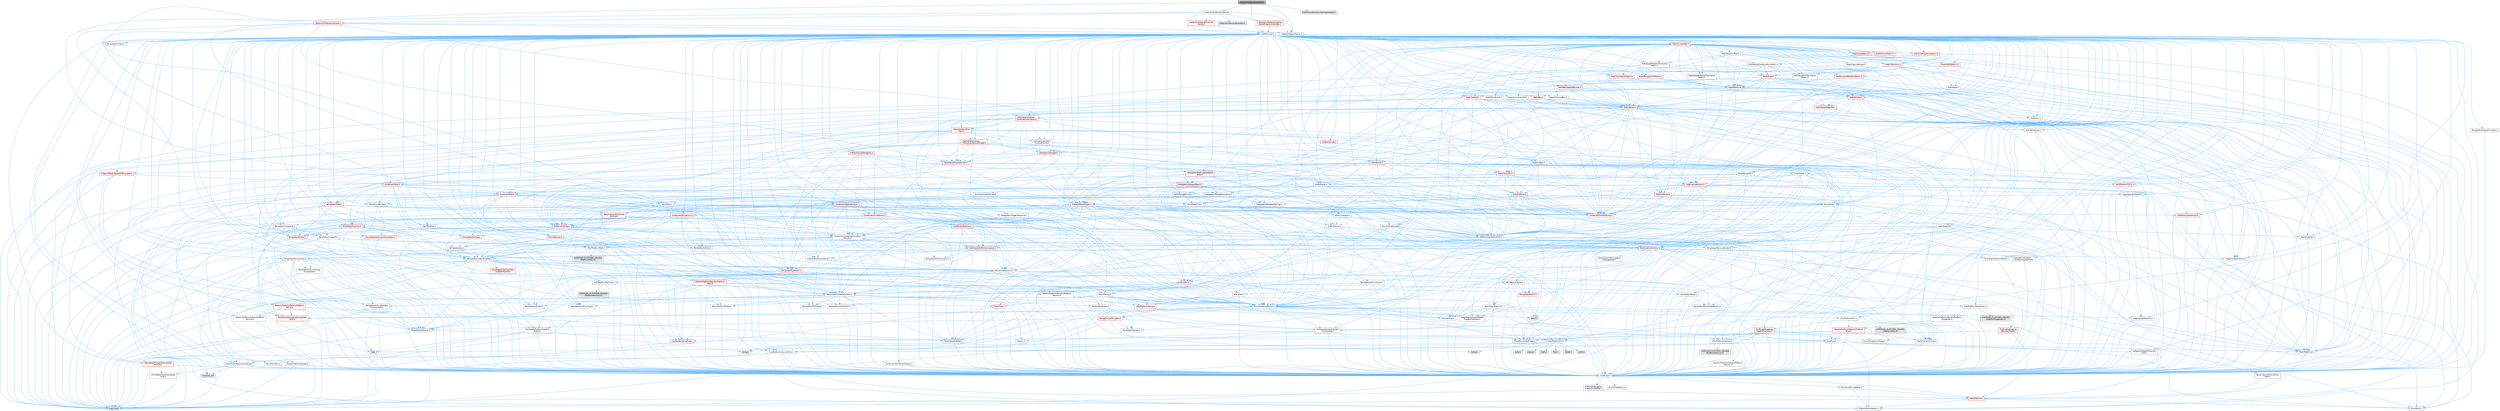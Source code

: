 digraph "MaterialInstanceConstant.h"
{
 // INTERACTIVE_SVG=YES
 // LATEX_PDF_SIZE
  bgcolor="transparent";
  edge [fontname=Helvetica,fontsize=10,labelfontname=Helvetica,labelfontsize=10];
  node [fontname=Helvetica,fontsize=10,shape=box,height=0.2,width=0.4];
  Node1 [id="Node000001",label="MaterialInstanceConstant.h",height=0.2,width=0.4,color="gray40", fillcolor="grey60", style="filled", fontcolor="black",tooltip=" "];
  Node1 -> Node2 [id="edge1_Node000001_Node000002",color="steelblue1",style="solid",tooltip=" "];
  Node2 [id="Node000002",label="CoreMinimal.h",height=0.2,width=0.4,color="grey40", fillcolor="white", style="filled",URL="$d7/d67/CoreMinimal_8h.html",tooltip=" "];
  Node2 -> Node3 [id="edge2_Node000002_Node000003",color="steelblue1",style="solid",tooltip=" "];
  Node3 [id="Node000003",label="CoreTypes.h",height=0.2,width=0.4,color="grey40", fillcolor="white", style="filled",URL="$dc/dec/CoreTypes_8h.html",tooltip=" "];
  Node3 -> Node4 [id="edge3_Node000003_Node000004",color="steelblue1",style="solid",tooltip=" "];
  Node4 [id="Node000004",label="HAL/Platform.h",height=0.2,width=0.4,color="red", fillcolor="#FFF0F0", style="filled",URL="$d9/dd0/Platform_8h.html",tooltip=" "];
  Node4 -> Node5 [id="edge4_Node000004_Node000005",color="steelblue1",style="solid",tooltip=" "];
  Node5 [id="Node000005",label="Misc/Build.h",height=0.2,width=0.4,color="grey40", fillcolor="white", style="filled",URL="$d3/dbb/Build_8h.html",tooltip=" "];
  Node4 -> Node7 [id="edge5_Node000004_Node000007",color="steelblue1",style="solid",tooltip=" "];
  Node7 [id="Node000007",label="type_traits",height=0.2,width=0.4,color="grey60", fillcolor="#E0E0E0", style="filled",tooltip=" "];
  Node4 -> Node8 [id="edge6_Node000004_Node000008",color="steelblue1",style="solid",tooltip=" "];
  Node8 [id="Node000008",label="PreprocessorHelpers.h",height=0.2,width=0.4,color="grey40", fillcolor="white", style="filled",URL="$db/ddb/PreprocessorHelpers_8h.html",tooltip=" "];
  Node3 -> Node14 [id="edge7_Node000003_Node000014",color="steelblue1",style="solid",tooltip=" "];
  Node14 [id="Node000014",label="ProfilingDebugging\l/UMemoryDefines.h",height=0.2,width=0.4,color="grey40", fillcolor="white", style="filled",URL="$d2/da2/UMemoryDefines_8h.html",tooltip=" "];
  Node3 -> Node15 [id="edge8_Node000003_Node000015",color="steelblue1",style="solid",tooltip=" "];
  Node15 [id="Node000015",label="Misc/CoreMiscDefines.h",height=0.2,width=0.4,color="grey40", fillcolor="white", style="filled",URL="$da/d38/CoreMiscDefines_8h.html",tooltip=" "];
  Node15 -> Node4 [id="edge9_Node000015_Node000004",color="steelblue1",style="solid",tooltip=" "];
  Node15 -> Node8 [id="edge10_Node000015_Node000008",color="steelblue1",style="solid",tooltip=" "];
  Node3 -> Node16 [id="edge11_Node000003_Node000016",color="steelblue1",style="solid",tooltip=" "];
  Node16 [id="Node000016",label="Misc/CoreDefines.h",height=0.2,width=0.4,color="grey40", fillcolor="white", style="filled",URL="$d3/dd2/CoreDefines_8h.html",tooltip=" "];
  Node2 -> Node17 [id="edge12_Node000002_Node000017",color="steelblue1",style="solid",tooltip=" "];
  Node17 [id="Node000017",label="CoreFwd.h",height=0.2,width=0.4,color="grey40", fillcolor="white", style="filled",URL="$d1/d1e/CoreFwd_8h.html",tooltip=" "];
  Node17 -> Node3 [id="edge13_Node000017_Node000003",color="steelblue1",style="solid",tooltip=" "];
  Node17 -> Node18 [id="edge14_Node000017_Node000018",color="steelblue1",style="solid",tooltip=" "];
  Node18 [id="Node000018",label="Containers/ContainersFwd.h",height=0.2,width=0.4,color="grey40", fillcolor="white", style="filled",URL="$d4/d0a/ContainersFwd_8h.html",tooltip=" "];
  Node18 -> Node4 [id="edge15_Node000018_Node000004",color="steelblue1",style="solid",tooltip=" "];
  Node18 -> Node3 [id="edge16_Node000018_Node000003",color="steelblue1",style="solid",tooltip=" "];
  Node18 -> Node19 [id="edge17_Node000018_Node000019",color="steelblue1",style="solid",tooltip=" "];
  Node19 [id="Node000019",label="Traits/IsContiguousContainer.h",height=0.2,width=0.4,color="grey40", fillcolor="white", style="filled",URL="$d5/d3c/IsContiguousContainer_8h.html",tooltip=" "];
  Node19 -> Node3 [id="edge18_Node000019_Node000003",color="steelblue1",style="solid",tooltip=" "];
  Node19 -> Node20 [id="edge19_Node000019_Node000020",color="steelblue1",style="solid",tooltip=" "];
  Node20 [id="Node000020",label="Misc/StaticAssertComplete\lType.h",height=0.2,width=0.4,color="grey40", fillcolor="white", style="filled",URL="$d5/d4e/StaticAssertCompleteType_8h.html",tooltip=" "];
  Node19 -> Node21 [id="edge20_Node000019_Node000021",color="steelblue1",style="solid",tooltip=" "];
  Node21 [id="Node000021",label="initializer_list",height=0.2,width=0.4,color="grey60", fillcolor="#E0E0E0", style="filled",tooltip=" "];
  Node17 -> Node22 [id="edge21_Node000017_Node000022",color="steelblue1",style="solid",tooltip=" "];
  Node22 [id="Node000022",label="Math/MathFwd.h",height=0.2,width=0.4,color="grey40", fillcolor="white", style="filled",URL="$d2/d10/MathFwd_8h.html",tooltip=" "];
  Node22 -> Node4 [id="edge22_Node000022_Node000004",color="steelblue1",style="solid",tooltip=" "];
  Node17 -> Node23 [id="edge23_Node000017_Node000023",color="steelblue1",style="solid",tooltip=" "];
  Node23 [id="Node000023",label="UObject/UObjectHierarchy\lFwd.h",height=0.2,width=0.4,color="grey40", fillcolor="white", style="filled",URL="$d3/d13/UObjectHierarchyFwd_8h.html",tooltip=" "];
  Node2 -> Node23 [id="edge24_Node000002_Node000023",color="steelblue1",style="solid",tooltip=" "];
  Node2 -> Node18 [id="edge25_Node000002_Node000018",color="steelblue1",style="solid",tooltip=" "];
  Node2 -> Node24 [id="edge26_Node000002_Node000024",color="steelblue1",style="solid",tooltip=" "];
  Node24 [id="Node000024",label="Misc/VarArgs.h",height=0.2,width=0.4,color="grey40", fillcolor="white", style="filled",URL="$d5/d6f/VarArgs_8h.html",tooltip=" "];
  Node24 -> Node3 [id="edge27_Node000024_Node000003",color="steelblue1",style="solid",tooltip=" "];
  Node2 -> Node25 [id="edge28_Node000002_Node000025",color="steelblue1",style="solid",tooltip=" "];
  Node25 [id="Node000025",label="Logging/LogVerbosity.h",height=0.2,width=0.4,color="grey40", fillcolor="white", style="filled",URL="$d2/d8f/LogVerbosity_8h.html",tooltip=" "];
  Node25 -> Node3 [id="edge29_Node000025_Node000003",color="steelblue1",style="solid",tooltip=" "];
  Node2 -> Node26 [id="edge30_Node000002_Node000026",color="steelblue1",style="solid",tooltip=" "];
  Node26 [id="Node000026",label="Misc/OutputDevice.h",height=0.2,width=0.4,color="grey40", fillcolor="white", style="filled",URL="$d7/d32/OutputDevice_8h.html",tooltip=" "];
  Node26 -> Node17 [id="edge31_Node000026_Node000017",color="steelblue1",style="solid",tooltip=" "];
  Node26 -> Node3 [id="edge32_Node000026_Node000003",color="steelblue1",style="solid",tooltip=" "];
  Node26 -> Node25 [id="edge33_Node000026_Node000025",color="steelblue1",style="solid",tooltip=" "];
  Node26 -> Node24 [id="edge34_Node000026_Node000024",color="steelblue1",style="solid",tooltip=" "];
  Node26 -> Node27 [id="edge35_Node000026_Node000027",color="steelblue1",style="solid",tooltip=" "];
  Node27 [id="Node000027",label="Templates/IsArrayOrRefOf\lTypeByPredicate.h",height=0.2,width=0.4,color="grey40", fillcolor="white", style="filled",URL="$d6/da1/IsArrayOrRefOfTypeByPredicate_8h.html",tooltip=" "];
  Node27 -> Node3 [id="edge36_Node000027_Node000003",color="steelblue1",style="solid",tooltip=" "];
  Node26 -> Node28 [id="edge37_Node000026_Node000028",color="steelblue1",style="solid",tooltip=" "];
  Node28 [id="Node000028",label="Templates/IsValidVariadic\lFunctionArg.h",height=0.2,width=0.4,color="grey40", fillcolor="white", style="filled",URL="$d0/dc8/IsValidVariadicFunctionArg_8h.html",tooltip=" "];
  Node28 -> Node3 [id="edge38_Node000028_Node000003",color="steelblue1",style="solid",tooltip=" "];
  Node28 -> Node29 [id="edge39_Node000028_Node000029",color="steelblue1",style="solid",tooltip=" "];
  Node29 [id="Node000029",label="IsEnum.h",height=0.2,width=0.4,color="grey40", fillcolor="white", style="filled",URL="$d4/de5/IsEnum_8h.html",tooltip=" "];
  Node28 -> Node7 [id="edge40_Node000028_Node000007",color="steelblue1",style="solid",tooltip=" "];
  Node26 -> Node30 [id="edge41_Node000026_Node000030",color="steelblue1",style="solid",tooltip=" "];
  Node30 [id="Node000030",label="Traits/IsCharEncodingCompatible\lWith.h",height=0.2,width=0.4,color="red", fillcolor="#FFF0F0", style="filled",URL="$df/dd1/IsCharEncodingCompatibleWith_8h.html",tooltip=" "];
  Node30 -> Node7 [id="edge42_Node000030_Node000007",color="steelblue1",style="solid",tooltip=" "];
  Node2 -> Node32 [id="edge43_Node000002_Node000032",color="steelblue1",style="solid",tooltip=" "];
  Node32 [id="Node000032",label="HAL/PlatformCrt.h",height=0.2,width=0.4,color="grey40", fillcolor="white", style="filled",URL="$d8/d75/PlatformCrt_8h.html",tooltip=" "];
  Node32 -> Node33 [id="edge44_Node000032_Node000033",color="steelblue1",style="solid",tooltip=" "];
  Node33 [id="Node000033",label="new",height=0.2,width=0.4,color="grey60", fillcolor="#E0E0E0", style="filled",tooltip=" "];
  Node32 -> Node34 [id="edge45_Node000032_Node000034",color="steelblue1",style="solid",tooltip=" "];
  Node34 [id="Node000034",label="wchar.h",height=0.2,width=0.4,color="grey60", fillcolor="#E0E0E0", style="filled",tooltip=" "];
  Node32 -> Node35 [id="edge46_Node000032_Node000035",color="steelblue1",style="solid",tooltip=" "];
  Node35 [id="Node000035",label="stddef.h",height=0.2,width=0.4,color="grey60", fillcolor="#E0E0E0", style="filled",tooltip=" "];
  Node32 -> Node36 [id="edge47_Node000032_Node000036",color="steelblue1",style="solid",tooltip=" "];
  Node36 [id="Node000036",label="stdlib.h",height=0.2,width=0.4,color="grey60", fillcolor="#E0E0E0", style="filled",tooltip=" "];
  Node32 -> Node37 [id="edge48_Node000032_Node000037",color="steelblue1",style="solid",tooltip=" "];
  Node37 [id="Node000037",label="stdio.h",height=0.2,width=0.4,color="grey60", fillcolor="#E0E0E0", style="filled",tooltip=" "];
  Node32 -> Node38 [id="edge49_Node000032_Node000038",color="steelblue1",style="solid",tooltip=" "];
  Node38 [id="Node000038",label="stdarg.h",height=0.2,width=0.4,color="grey60", fillcolor="#E0E0E0", style="filled",tooltip=" "];
  Node32 -> Node39 [id="edge50_Node000032_Node000039",color="steelblue1",style="solid",tooltip=" "];
  Node39 [id="Node000039",label="math.h",height=0.2,width=0.4,color="grey60", fillcolor="#E0E0E0", style="filled",tooltip=" "];
  Node32 -> Node40 [id="edge51_Node000032_Node000040",color="steelblue1",style="solid",tooltip=" "];
  Node40 [id="Node000040",label="float.h",height=0.2,width=0.4,color="grey60", fillcolor="#E0E0E0", style="filled",tooltip=" "];
  Node32 -> Node41 [id="edge52_Node000032_Node000041",color="steelblue1",style="solid",tooltip=" "];
  Node41 [id="Node000041",label="string.h",height=0.2,width=0.4,color="grey60", fillcolor="#E0E0E0", style="filled",tooltip=" "];
  Node2 -> Node42 [id="edge53_Node000002_Node000042",color="steelblue1",style="solid",tooltip=" "];
  Node42 [id="Node000042",label="HAL/PlatformMisc.h",height=0.2,width=0.4,color="grey40", fillcolor="white", style="filled",URL="$d0/df5/PlatformMisc_8h.html",tooltip=" "];
  Node42 -> Node3 [id="edge54_Node000042_Node000003",color="steelblue1",style="solid",tooltip=" "];
  Node42 -> Node43 [id="edge55_Node000042_Node000043",color="steelblue1",style="solid",tooltip=" "];
  Node43 [id="Node000043",label="GenericPlatform/GenericPlatform\lMisc.h",height=0.2,width=0.4,color="red", fillcolor="#FFF0F0", style="filled",URL="$db/d9a/GenericPlatformMisc_8h.html",tooltip=" "];
  Node43 -> Node44 [id="edge56_Node000043_Node000044",color="steelblue1",style="solid",tooltip=" "];
  Node44 [id="Node000044",label="Containers/StringFwd.h",height=0.2,width=0.4,color="red", fillcolor="#FFF0F0", style="filled",URL="$df/d37/StringFwd_8h.html",tooltip=" "];
  Node44 -> Node3 [id="edge57_Node000044_Node000003",color="steelblue1",style="solid",tooltip=" "];
  Node44 -> Node19 [id="edge58_Node000044_Node000019",color="steelblue1",style="solid",tooltip=" "];
  Node43 -> Node17 [id="edge59_Node000043_Node000017",color="steelblue1",style="solid",tooltip=" "];
  Node43 -> Node3 [id="edge60_Node000043_Node000003",color="steelblue1",style="solid",tooltip=" "];
  Node43 -> Node32 [id="edge61_Node000043_Node000032",color="steelblue1",style="solid",tooltip=" "];
  Node43 -> Node47 [id="edge62_Node000043_Node000047",color="steelblue1",style="solid",tooltip=" "];
  Node47 [id="Node000047",label="Math/NumericLimits.h",height=0.2,width=0.4,color="grey40", fillcolor="white", style="filled",URL="$df/d1b/NumericLimits_8h.html",tooltip=" "];
  Node47 -> Node3 [id="edge63_Node000047_Node000003",color="steelblue1",style="solid",tooltip=" "];
  Node43 -> Node48 [id="edge64_Node000043_Node000048",color="steelblue1",style="solid",tooltip=" "];
  Node48 [id="Node000048",label="Misc/CompressionFlags.h",height=0.2,width=0.4,color="grey40", fillcolor="white", style="filled",URL="$d9/d76/CompressionFlags_8h.html",tooltip=" "];
  Node43 -> Node49 [id="edge65_Node000043_Node000049",color="steelblue1",style="solid",tooltip=" "];
  Node49 [id="Node000049",label="Misc/EnumClassFlags.h",height=0.2,width=0.4,color="grey40", fillcolor="white", style="filled",URL="$d8/de7/EnumClassFlags_8h.html",tooltip=" "];
  Node42 -> Node52 [id="edge66_Node000042_Node000052",color="steelblue1",style="solid",tooltip=" "];
  Node52 [id="Node000052",label="COMPILED_PLATFORM_HEADER\l(PlatformMisc.h)",height=0.2,width=0.4,color="grey60", fillcolor="#E0E0E0", style="filled",tooltip=" "];
  Node42 -> Node53 [id="edge67_Node000042_Node000053",color="steelblue1",style="solid",tooltip=" "];
  Node53 [id="Node000053",label="ProfilingDebugging\l/CpuProfilerTrace.h",height=0.2,width=0.4,color="red", fillcolor="#FFF0F0", style="filled",URL="$da/dcb/CpuProfilerTrace_8h.html",tooltip=" "];
  Node53 -> Node3 [id="edge68_Node000053_Node000003",color="steelblue1",style="solid",tooltip=" "];
  Node53 -> Node18 [id="edge69_Node000053_Node000018",color="steelblue1",style="solid",tooltip=" "];
  Node53 -> Node54 [id="edge70_Node000053_Node000054",color="steelblue1",style="solid",tooltip=" "];
  Node54 [id="Node000054",label="HAL/PlatformAtomics.h",height=0.2,width=0.4,color="grey40", fillcolor="white", style="filled",URL="$d3/d36/PlatformAtomics_8h.html",tooltip=" "];
  Node54 -> Node3 [id="edge71_Node000054_Node000003",color="steelblue1",style="solid",tooltip=" "];
  Node54 -> Node55 [id="edge72_Node000054_Node000055",color="steelblue1",style="solid",tooltip=" "];
  Node55 [id="Node000055",label="GenericPlatform/GenericPlatform\lAtomics.h",height=0.2,width=0.4,color="grey40", fillcolor="white", style="filled",URL="$da/d72/GenericPlatformAtomics_8h.html",tooltip=" "];
  Node55 -> Node3 [id="edge73_Node000055_Node000003",color="steelblue1",style="solid",tooltip=" "];
  Node54 -> Node56 [id="edge74_Node000054_Node000056",color="steelblue1",style="solid",tooltip=" "];
  Node56 [id="Node000056",label="COMPILED_PLATFORM_HEADER\l(PlatformAtomics.h)",height=0.2,width=0.4,color="grey60", fillcolor="#E0E0E0", style="filled",tooltip=" "];
  Node53 -> Node8 [id="edge75_Node000053_Node000008",color="steelblue1",style="solid",tooltip=" "];
  Node53 -> Node5 [id="edge76_Node000053_Node000005",color="steelblue1",style="solid",tooltip=" "];
  Node2 -> Node61 [id="edge77_Node000002_Node000061",color="steelblue1",style="solid",tooltip=" "];
  Node61 [id="Node000061",label="Misc/AssertionMacros.h",height=0.2,width=0.4,color="grey40", fillcolor="white", style="filled",URL="$d0/dfa/AssertionMacros_8h.html",tooltip=" "];
  Node61 -> Node3 [id="edge78_Node000061_Node000003",color="steelblue1",style="solid",tooltip=" "];
  Node61 -> Node4 [id="edge79_Node000061_Node000004",color="steelblue1",style="solid",tooltip=" "];
  Node61 -> Node42 [id="edge80_Node000061_Node000042",color="steelblue1",style="solid",tooltip=" "];
  Node61 -> Node8 [id="edge81_Node000061_Node000008",color="steelblue1",style="solid",tooltip=" "];
  Node61 -> Node62 [id="edge82_Node000061_Node000062",color="steelblue1",style="solid",tooltip=" "];
  Node62 [id="Node000062",label="Templates/EnableIf.h",height=0.2,width=0.4,color="grey40", fillcolor="white", style="filled",URL="$d7/d60/EnableIf_8h.html",tooltip=" "];
  Node62 -> Node3 [id="edge83_Node000062_Node000003",color="steelblue1",style="solid",tooltip=" "];
  Node61 -> Node27 [id="edge84_Node000061_Node000027",color="steelblue1",style="solid",tooltip=" "];
  Node61 -> Node28 [id="edge85_Node000061_Node000028",color="steelblue1",style="solid",tooltip=" "];
  Node61 -> Node30 [id="edge86_Node000061_Node000030",color="steelblue1",style="solid",tooltip=" "];
  Node61 -> Node24 [id="edge87_Node000061_Node000024",color="steelblue1",style="solid",tooltip=" "];
  Node61 -> Node63 [id="edge88_Node000061_Node000063",color="steelblue1",style="solid",tooltip=" "];
  Node63 [id="Node000063",label="String/FormatStringSan.h",height=0.2,width=0.4,color="red", fillcolor="#FFF0F0", style="filled",URL="$d3/d8b/FormatStringSan_8h.html",tooltip=" "];
  Node63 -> Node7 [id="edge89_Node000063_Node000007",color="steelblue1",style="solid",tooltip=" "];
  Node63 -> Node3 [id="edge90_Node000063_Node000003",color="steelblue1",style="solid",tooltip=" "];
  Node63 -> Node64 [id="edge91_Node000063_Node000064",color="steelblue1",style="solid",tooltip=" "];
  Node64 [id="Node000064",label="Templates/Requires.h",height=0.2,width=0.4,color="grey40", fillcolor="white", style="filled",URL="$dc/d96/Requires_8h.html",tooltip=" "];
  Node64 -> Node62 [id="edge92_Node000064_Node000062",color="steelblue1",style="solid",tooltip=" "];
  Node64 -> Node7 [id="edge93_Node000064_Node000007",color="steelblue1",style="solid",tooltip=" "];
  Node63 -> Node65 [id="edge94_Node000063_Node000065",color="steelblue1",style="solid",tooltip=" "];
  Node65 [id="Node000065",label="Templates/Identity.h",height=0.2,width=0.4,color="grey40", fillcolor="white", style="filled",URL="$d0/dd5/Identity_8h.html",tooltip=" "];
  Node63 -> Node28 [id="edge95_Node000063_Node000028",color="steelblue1",style="solid",tooltip=" "];
  Node63 -> Node18 [id="edge96_Node000063_Node000018",color="steelblue1",style="solid",tooltip=" "];
  Node61 -> Node69 [id="edge97_Node000061_Node000069",color="steelblue1",style="solid",tooltip=" "];
  Node69 [id="Node000069",label="atomic",height=0.2,width=0.4,color="grey60", fillcolor="#E0E0E0", style="filled",tooltip=" "];
  Node2 -> Node70 [id="edge98_Node000002_Node000070",color="steelblue1",style="solid",tooltip=" "];
  Node70 [id="Node000070",label="Templates/IsPointer.h",height=0.2,width=0.4,color="grey40", fillcolor="white", style="filled",URL="$d7/d05/IsPointer_8h.html",tooltip=" "];
  Node70 -> Node3 [id="edge99_Node000070_Node000003",color="steelblue1",style="solid",tooltip=" "];
  Node2 -> Node71 [id="edge100_Node000002_Node000071",color="steelblue1",style="solid",tooltip=" "];
  Node71 [id="Node000071",label="HAL/PlatformMemory.h",height=0.2,width=0.4,color="grey40", fillcolor="white", style="filled",URL="$de/d68/PlatformMemory_8h.html",tooltip=" "];
  Node71 -> Node3 [id="edge101_Node000071_Node000003",color="steelblue1",style="solid",tooltip=" "];
  Node71 -> Node72 [id="edge102_Node000071_Node000072",color="steelblue1",style="solid",tooltip=" "];
  Node72 [id="Node000072",label="GenericPlatform/GenericPlatform\lMemory.h",height=0.2,width=0.4,color="grey40", fillcolor="white", style="filled",URL="$dd/d22/GenericPlatformMemory_8h.html",tooltip=" "];
  Node72 -> Node17 [id="edge103_Node000072_Node000017",color="steelblue1",style="solid",tooltip=" "];
  Node72 -> Node3 [id="edge104_Node000072_Node000003",color="steelblue1",style="solid",tooltip=" "];
  Node72 -> Node73 [id="edge105_Node000072_Node000073",color="steelblue1",style="solid",tooltip=" "];
  Node73 [id="Node000073",label="HAL/PlatformString.h",height=0.2,width=0.4,color="red", fillcolor="#FFF0F0", style="filled",URL="$db/db5/PlatformString_8h.html",tooltip=" "];
  Node73 -> Node3 [id="edge106_Node000073_Node000003",color="steelblue1",style="solid",tooltip=" "];
  Node72 -> Node41 [id="edge107_Node000072_Node000041",color="steelblue1",style="solid",tooltip=" "];
  Node72 -> Node34 [id="edge108_Node000072_Node000034",color="steelblue1",style="solid",tooltip=" "];
  Node71 -> Node75 [id="edge109_Node000071_Node000075",color="steelblue1",style="solid",tooltip=" "];
  Node75 [id="Node000075",label="COMPILED_PLATFORM_HEADER\l(PlatformMemory.h)",height=0.2,width=0.4,color="grey60", fillcolor="#E0E0E0", style="filled",tooltip=" "];
  Node2 -> Node54 [id="edge110_Node000002_Node000054",color="steelblue1",style="solid",tooltip=" "];
  Node2 -> Node76 [id="edge111_Node000002_Node000076",color="steelblue1",style="solid",tooltip=" "];
  Node76 [id="Node000076",label="Misc/Exec.h",height=0.2,width=0.4,color="grey40", fillcolor="white", style="filled",URL="$de/ddb/Exec_8h.html",tooltip=" "];
  Node76 -> Node3 [id="edge112_Node000076_Node000003",color="steelblue1",style="solid",tooltip=" "];
  Node76 -> Node61 [id="edge113_Node000076_Node000061",color="steelblue1",style="solid",tooltip=" "];
  Node2 -> Node77 [id="edge114_Node000002_Node000077",color="steelblue1",style="solid",tooltip=" "];
  Node77 [id="Node000077",label="HAL/MemoryBase.h",height=0.2,width=0.4,color="grey40", fillcolor="white", style="filled",URL="$d6/d9f/MemoryBase_8h.html",tooltip=" "];
  Node77 -> Node3 [id="edge115_Node000077_Node000003",color="steelblue1",style="solid",tooltip=" "];
  Node77 -> Node54 [id="edge116_Node000077_Node000054",color="steelblue1",style="solid",tooltip=" "];
  Node77 -> Node32 [id="edge117_Node000077_Node000032",color="steelblue1",style="solid",tooltip=" "];
  Node77 -> Node76 [id="edge118_Node000077_Node000076",color="steelblue1",style="solid",tooltip=" "];
  Node77 -> Node26 [id="edge119_Node000077_Node000026",color="steelblue1",style="solid",tooltip=" "];
  Node77 -> Node78 [id="edge120_Node000077_Node000078",color="steelblue1",style="solid",tooltip=" "];
  Node78 [id="Node000078",label="Templates/Atomic.h",height=0.2,width=0.4,color="red", fillcolor="#FFF0F0", style="filled",URL="$d3/d91/Atomic_8h.html",tooltip=" "];
  Node78 -> Node69 [id="edge121_Node000078_Node000069",color="steelblue1",style="solid",tooltip=" "];
  Node2 -> Node87 [id="edge122_Node000002_Node000087",color="steelblue1",style="solid",tooltip=" "];
  Node87 [id="Node000087",label="HAL/UnrealMemory.h",height=0.2,width=0.4,color="grey40", fillcolor="white", style="filled",URL="$d9/d96/UnrealMemory_8h.html",tooltip=" "];
  Node87 -> Node3 [id="edge123_Node000087_Node000003",color="steelblue1",style="solid",tooltip=" "];
  Node87 -> Node72 [id="edge124_Node000087_Node000072",color="steelblue1",style="solid",tooltip=" "];
  Node87 -> Node77 [id="edge125_Node000087_Node000077",color="steelblue1",style="solid",tooltip=" "];
  Node87 -> Node71 [id="edge126_Node000087_Node000071",color="steelblue1",style="solid",tooltip=" "];
  Node87 -> Node88 [id="edge127_Node000087_Node000088",color="steelblue1",style="solid",tooltip=" "];
  Node88 [id="Node000088",label="ProfilingDebugging\l/MemoryTrace.h",height=0.2,width=0.4,color="red", fillcolor="#FFF0F0", style="filled",URL="$da/dd7/MemoryTrace_8h.html",tooltip=" "];
  Node88 -> Node4 [id="edge128_Node000088_Node000004",color="steelblue1",style="solid",tooltip=" "];
  Node88 -> Node49 [id="edge129_Node000088_Node000049",color="steelblue1",style="solid",tooltip=" "];
  Node87 -> Node70 [id="edge130_Node000087_Node000070",color="steelblue1",style="solid",tooltip=" "];
  Node2 -> Node89 [id="edge131_Node000002_Node000089",color="steelblue1",style="solid",tooltip=" "];
  Node89 [id="Node000089",label="Templates/IsArithmetic.h",height=0.2,width=0.4,color="grey40", fillcolor="white", style="filled",URL="$d2/d5d/IsArithmetic_8h.html",tooltip=" "];
  Node89 -> Node3 [id="edge132_Node000089_Node000003",color="steelblue1",style="solid",tooltip=" "];
  Node2 -> Node83 [id="edge133_Node000002_Node000083",color="steelblue1",style="solid",tooltip=" "];
  Node83 [id="Node000083",label="Templates/AndOrNot.h",height=0.2,width=0.4,color="grey40", fillcolor="white", style="filled",URL="$db/d0a/AndOrNot_8h.html",tooltip=" "];
  Node83 -> Node3 [id="edge134_Node000083_Node000003",color="steelblue1",style="solid",tooltip=" "];
  Node2 -> Node90 [id="edge135_Node000002_Node000090",color="steelblue1",style="solid",tooltip=" "];
  Node90 [id="Node000090",label="Templates/IsPODType.h",height=0.2,width=0.4,color="grey40", fillcolor="white", style="filled",URL="$d7/db1/IsPODType_8h.html",tooltip=" "];
  Node90 -> Node3 [id="edge136_Node000090_Node000003",color="steelblue1",style="solid",tooltip=" "];
  Node2 -> Node91 [id="edge137_Node000002_Node000091",color="steelblue1",style="solid",tooltip=" "];
  Node91 [id="Node000091",label="Templates/IsUECoreType.h",height=0.2,width=0.4,color="grey40", fillcolor="white", style="filled",URL="$d1/db8/IsUECoreType_8h.html",tooltip=" "];
  Node91 -> Node3 [id="edge138_Node000091_Node000003",color="steelblue1",style="solid",tooltip=" "];
  Node91 -> Node7 [id="edge139_Node000091_Node000007",color="steelblue1",style="solid",tooltip=" "];
  Node2 -> Node84 [id="edge140_Node000002_Node000084",color="steelblue1",style="solid",tooltip=" "];
  Node84 [id="Node000084",label="Templates/IsTriviallyCopy\lConstructible.h",height=0.2,width=0.4,color="grey40", fillcolor="white", style="filled",URL="$d3/d78/IsTriviallyCopyConstructible_8h.html",tooltip=" "];
  Node84 -> Node3 [id="edge141_Node000084_Node000003",color="steelblue1",style="solid",tooltip=" "];
  Node84 -> Node7 [id="edge142_Node000084_Node000007",color="steelblue1",style="solid",tooltip=" "];
  Node2 -> Node92 [id="edge143_Node000002_Node000092",color="steelblue1",style="solid",tooltip=" "];
  Node92 [id="Node000092",label="Templates/UnrealTypeTraits.h",height=0.2,width=0.4,color="grey40", fillcolor="white", style="filled",URL="$d2/d2d/UnrealTypeTraits_8h.html",tooltip=" "];
  Node92 -> Node3 [id="edge144_Node000092_Node000003",color="steelblue1",style="solid",tooltip=" "];
  Node92 -> Node70 [id="edge145_Node000092_Node000070",color="steelblue1",style="solid",tooltip=" "];
  Node92 -> Node61 [id="edge146_Node000092_Node000061",color="steelblue1",style="solid",tooltip=" "];
  Node92 -> Node83 [id="edge147_Node000092_Node000083",color="steelblue1",style="solid",tooltip=" "];
  Node92 -> Node62 [id="edge148_Node000092_Node000062",color="steelblue1",style="solid",tooltip=" "];
  Node92 -> Node89 [id="edge149_Node000092_Node000089",color="steelblue1",style="solid",tooltip=" "];
  Node92 -> Node29 [id="edge150_Node000092_Node000029",color="steelblue1",style="solid",tooltip=" "];
  Node92 -> Node93 [id="edge151_Node000092_Node000093",color="steelblue1",style="solid",tooltip=" "];
  Node93 [id="Node000093",label="Templates/Models.h",height=0.2,width=0.4,color="grey40", fillcolor="white", style="filled",URL="$d3/d0c/Models_8h.html",tooltip=" "];
  Node93 -> Node65 [id="edge152_Node000093_Node000065",color="steelblue1",style="solid",tooltip=" "];
  Node92 -> Node90 [id="edge153_Node000092_Node000090",color="steelblue1",style="solid",tooltip=" "];
  Node92 -> Node91 [id="edge154_Node000092_Node000091",color="steelblue1",style="solid",tooltip=" "];
  Node92 -> Node84 [id="edge155_Node000092_Node000084",color="steelblue1",style="solid",tooltip=" "];
  Node2 -> Node62 [id="edge156_Node000002_Node000062",color="steelblue1",style="solid",tooltip=" "];
  Node2 -> Node94 [id="edge157_Node000002_Node000094",color="steelblue1",style="solid",tooltip=" "];
  Node94 [id="Node000094",label="Templates/RemoveReference.h",height=0.2,width=0.4,color="grey40", fillcolor="white", style="filled",URL="$da/dbe/RemoveReference_8h.html",tooltip=" "];
  Node94 -> Node3 [id="edge158_Node000094_Node000003",color="steelblue1",style="solid",tooltip=" "];
  Node2 -> Node95 [id="edge159_Node000002_Node000095",color="steelblue1",style="solid",tooltip=" "];
  Node95 [id="Node000095",label="Templates/IntegralConstant.h",height=0.2,width=0.4,color="grey40", fillcolor="white", style="filled",URL="$db/d1b/IntegralConstant_8h.html",tooltip=" "];
  Node95 -> Node3 [id="edge160_Node000095_Node000003",color="steelblue1",style="solid",tooltip=" "];
  Node2 -> Node96 [id="edge161_Node000002_Node000096",color="steelblue1",style="solid",tooltip=" "];
  Node96 [id="Node000096",label="Templates/IsClass.h",height=0.2,width=0.4,color="grey40", fillcolor="white", style="filled",URL="$db/dcb/IsClass_8h.html",tooltip=" "];
  Node96 -> Node3 [id="edge162_Node000096_Node000003",color="steelblue1",style="solid",tooltip=" "];
  Node2 -> Node97 [id="edge163_Node000002_Node000097",color="steelblue1",style="solid",tooltip=" "];
  Node97 [id="Node000097",label="Templates/TypeCompatible\lBytes.h",height=0.2,width=0.4,color="grey40", fillcolor="white", style="filled",URL="$df/d0a/TypeCompatibleBytes_8h.html",tooltip=" "];
  Node97 -> Node3 [id="edge164_Node000097_Node000003",color="steelblue1",style="solid",tooltip=" "];
  Node97 -> Node41 [id="edge165_Node000097_Node000041",color="steelblue1",style="solid",tooltip=" "];
  Node97 -> Node33 [id="edge166_Node000097_Node000033",color="steelblue1",style="solid",tooltip=" "];
  Node97 -> Node7 [id="edge167_Node000097_Node000007",color="steelblue1",style="solid",tooltip=" "];
  Node2 -> Node19 [id="edge168_Node000002_Node000019",color="steelblue1",style="solid",tooltip=" "];
  Node2 -> Node98 [id="edge169_Node000002_Node000098",color="steelblue1",style="solid",tooltip=" "];
  Node98 [id="Node000098",label="Templates/UnrealTemplate.h",height=0.2,width=0.4,color="grey40", fillcolor="white", style="filled",URL="$d4/d24/UnrealTemplate_8h.html",tooltip=" "];
  Node98 -> Node3 [id="edge170_Node000098_Node000003",color="steelblue1",style="solid",tooltip=" "];
  Node98 -> Node70 [id="edge171_Node000098_Node000070",color="steelblue1",style="solid",tooltip=" "];
  Node98 -> Node87 [id="edge172_Node000098_Node000087",color="steelblue1",style="solid",tooltip=" "];
  Node98 -> Node99 [id="edge173_Node000098_Node000099",color="steelblue1",style="solid",tooltip=" "];
  Node99 [id="Node000099",label="Templates/CopyQualifiers\lAndRefsFromTo.h",height=0.2,width=0.4,color="red", fillcolor="#FFF0F0", style="filled",URL="$d3/db3/CopyQualifiersAndRefsFromTo_8h.html",tooltip=" "];
  Node98 -> Node92 [id="edge174_Node000098_Node000092",color="steelblue1",style="solid",tooltip=" "];
  Node98 -> Node94 [id="edge175_Node000098_Node000094",color="steelblue1",style="solid",tooltip=" "];
  Node98 -> Node64 [id="edge176_Node000098_Node000064",color="steelblue1",style="solid",tooltip=" "];
  Node98 -> Node97 [id="edge177_Node000098_Node000097",color="steelblue1",style="solid",tooltip=" "];
  Node98 -> Node65 [id="edge178_Node000098_Node000065",color="steelblue1",style="solid",tooltip=" "];
  Node98 -> Node19 [id="edge179_Node000098_Node000019",color="steelblue1",style="solid",tooltip=" "];
  Node98 -> Node101 [id="edge180_Node000098_Node000101",color="steelblue1",style="solid",tooltip=" "];
  Node101 [id="Node000101",label="Traits/UseBitwiseSwap.h",height=0.2,width=0.4,color="grey40", fillcolor="white", style="filled",URL="$db/df3/UseBitwiseSwap_8h.html",tooltip=" "];
  Node101 -> Node3 [id="edge181_Node000101_Node000003",color="steelblue1",style="solid",tooltip=" "];
  Node101 -> Node7 [id="edge182_Node000101_Node000007",color="steelblue1",style="solid",tooltip=" "];
  Node98 -> Node7 [id="edge183_Node000098_Node000007",color="steelblue1",style="solid",tooltip=" "];
  Node2 -> Node47 [id="edge184_Node000002_Node000047",color="steelblue1",style="solid",tooltip=" "];
  Node2 -> Node102 [id="edge185_Node000002_Node000102",color="steelblue1",style="solid",tooltip=" "];
  Node102 [id="Node000102",label="HAL/PlatformMath.h",height=0.2,width=0.4,color="grey40", fillcolor="white", style="filled",URL="$dc/d53/PlatformMath_8h.html",tooltip=" "];
  Node102 -> Node3 [id="edge186_Node000102_Node000003",color="steelblue1",style="solid",tooltip=" "];
  Node102 -> Node103 [id="edge187_Node000102_Node000103",color="steelblue1",style="solid",tooltip=" "];
  Node103 [id="Node000103",label="GenericPlatform/GenericPlatform\lMath.h",height=0.2,width=0.4,color="red", fillcolor="#FFF0F0", style="filled",URL="$d5/d79/GenericPlatformMath_8h.html",tooltip=" "];
  Node103 -> Node3 [id="edge188_Node000103_Node000003",color="steelblue1",style="solid",tooltip=" "];
  Node103 -> Node18 [id="edge189_Node000103_Node000018",color="steelblue1",style="solid",tooltip=" "];
  Node103 -> Node32 [id="edge190_Node000103_Node000032",color="steelblue1",style="solid",tooltip=" "];
  Node103 -> Node83 [id="edge191_Node000103_Node000083",color="steelblue1",style="solid",tooltip=" "];
  Node103 -> Node104 [id="edge192_Node000103_Node000104",color="steelblue1",style="solid",tooltip=" "];
  Node104 [id="Node000104",label="Templates/Decay.h",height=0.2,width=0.4,color="grey40", fillcolor="white", style="filled",URL="$dd/d0f/Decay_8h.html",tooltip=" "];
  Node104 -> Node3 [id="edge193_Node000104_Node000003",color="steelblue1",style="solid",tooltip=" "];
  Node104 -> Node94 [id="edge194_Node000104_Node000094",color="steelblue1",style="solid",tooltip=" "];
  Node104 -> Node7 [id="edge195_Node000104_Node000007",color="steelblue1",style="solid",tooltip=" "];
  Node103 -> Node92 [id="edge196_Node000103_Node000092",color="steelblue1",style="solid",tooltip=" "];
  Node103 -> Node64 [id="edge197_Node000103_Node000064",color="steelblue1",style="solid",tooltip=" "];
  Node103 -> Node97 [id="edge198_Node000103_Node000097",color="steelblue1",style="solid",tooltip=" "];
  Node103 -> Node7 [id="edge199_Node000103_Node000007",color="steelblue1",style="solid",tooltip=" "];
  Node102 -> Node109 [id="edge200_Node000102_Node000109",color="steelblue1",style="solid",tooltip=" "];
  Node109 [id="Node000109",label="COMPILED_PLATFORM_HEADER\l(PlatformMath.h)",height=0.2,width=0.4,color="grey60", fillcolor="#E0E0E0", style="filled",tooltip=" "];
  Node2 -> Node85 [id="edge201_Node000002_Node000085",color="steelblue1",style="solid",tooltip=" "];
  Node85 [id="Node000085",label="Templates/IsTriviallyCopy\lAssignable.h",height=0.2,width=0.4,color="grey40", fillcolor="white", style="filled",URL="$d2/df2/IsTriviallyCopyAssignable_8h.html",tooltip=" "];
  Node85 -> Node3 [id="edge202_Node000085_Node000003",color="steelblue1",style="solid",tooltip=" "];
  Node85 -> Node7 [id="edge203_Node000085_Node000007",color="steelblue1",style="solid",tooltip=" "];
  Node2 -> Node110 [id="edge204_Node000002_Node000110",color="steelblue1",style="solid",tooltip=" "];
  Node110 [id="Node000110",label="Templates/MemoryOps.h",height=0.2,width=0.4,color="grey40", fillcolor="white", style="filled",URL="$db/dea/MemoryOps_8h.html",tooltip=" "];
  Node110 -> Node3 [id="edge205_Node000110_Node000003",color="steelblue1",style="solid",tooltip=" "];
  Node110 -> Node87 [id="edge206_Node000110_Node000087",color="steelblue1",style="solid",tooltip=" "];
  Node110 -> Node85 [id="edge207_Node000110_Node000085",color="steelblue1",style="solid",tooltip=" "];
  Node110 -> Node84 [id="edge208_Node000110_Node000084",color="steelblue1",style="solid",tooltip=" "];
  Node110 -> Node64 [id="edge209_Node000110_Node000064",color="steelblue1",style="solid",tooltip=" "];
  Node110 -> Node92 [id="edge210_Node000110_Node000092",color="steelblue1",style="solid",tooltip=" "];
  Node110 -> Node101 [id="edge211_Node000110_Node000101",color="steelblue1",style="solid",tooltip=" "];
  Node110 -> Node33 [id="edge212_Node000110_Node000033",color="steelblue1",style="solid",tooltip=" "];
  Node110 -> Node7 [id="edge213_Node000110_Node000007",color="steelblue1",style="solid",tooltip=" "];
  Node2 -> Node111 [id="edge214_Node000002_Node000111",color="steelblue1",style="solid",tooltip=" "];
  Node111 [id="Node000111",label="Containers/ContainerAllocation\lPolicies.h",height=0.2,width=0.4,color="grey40", fillcolor="white", style="filled",URL="$d7/dff/ContainerAllocationPolicies_8h.html",tooltip=" "];
  Node111 -> Node3 [id="edge215_Node000111_Node000003",color="steelblue1",style="solid",tooltip=" "];
  Node111 -> Node112 [id="edge216_Node000111_Node000112",color="steelblue1",style="solid",tooltip=" "];
  Node112 [id="Node000112",label="Containers/ContainerHelpers.h",height=0.2,width=0.4,color="grey40", fillcolor="white", style="filled",URL="$d7/d33/ContainerHelpers_8h.html",tooltip=" "];
  Node112 -> Node3 [id="edge217_Node000112_Node000003",color="steelblue1",style="solid",tooltip=" "];
  Node111 -> Node111 [id="edge218_Node000111_Node000111",color="steelblue1",style="solid",tooltip=" "];
  Node111 -> Node102 [id="edge219_Node000111_Node000102",color="steelblue1",style="solid",tooltip=" "];
  Node111 -> Node87 [id="edge220_Node000111_Node000087",color="steelblue1",style="solid",tooltip=" "];
  Node111 -> Node47 [id="edge221_Node000111_Node000047",color="steelblue1",style="solid",tooltip=" "];
  Node111 -> Node61 [id="edge222_Node000111_Node000061",color="steelblue1",style="solid",tooltip=" "];
  Node111 -> Node113 [id="edge223_Node000111_Node000113",color="steelblue1",style="solid",tooltip=" "];
  Node113 [id="Node000113",label="Templates/IsPolymorphic.h",height=0.2,width=0.4,color="grey40", fillcolor="white", style="filled",URL="$dc/d20/IsPolymorphic_8h.html",tooltip=" "];
  Node111 -> Node110 [id="edge224_Node000111_Node000110",color="steelblue1",style="solid",tooltip=" "];
  Node111 -> Node97 [id="edge225_Node000111_Node000097",color="steelblue1",style="solid",tooltip=" "];
  Node111 -> Node7 [id="edge226_Node000111_Node000007",color="steelblue1",style="solid",tooltip=" "];
  Node2 -> Node114 [id="edge227_Node000002_Node000114",color="steelblue1",style="solid",tooltip=" "];
  Node114 [id="Node000114",label="Templates/IsEnumClass.h",height=0.2,width=0.4,color="grey40", fillcolor="white", style="filled",URL="$d7/d15/IsEnumClass_8h.html",tooltip=" "];
  Node114 -> Node3 [id="edge228_Node000114_Node000003",color="steelblue1",style="solid",tooltip=" "];
  Node114 -> Node83 [id="edge229_Node000114_Node000083",color="steelblue1",style="solid",tooltip=" "];
  Node2 -> Node115 [id="edge230_Node000002_Node000115",color="steelblue1",style="solid",tooltip=" "];
  Node115 [id="Node000115",label="HAL/PlatformProperties.h",height=0.2,width=0.4,color="grey40", fillcolor="white", style="filled",URL="$d9/db0/PlatformProperties_8h.html",tooltip=" "];
  Node115 -> Node3 [id="edge231_Node000115_Node000003",color="steelblue1",style="solid",tooltip=" "];
  Node115 -> Node116 [id="edge232_Node000115_Node000116",color="steelblue1",style="solid",tooltip=" "];
  Node116 [id="Node000116",label="GenericPlatform/GenericPlatform\lProperties.h",height=0.2,width=0.4,color="grey40", fillcolor="white", style="filled",URL="$d2/dcd/GenericPlatformProperties_8h.html",tooltip=" "];
  Node116 -> Node3 [id="edge233_Node000116_Node000003",color="steelblue1",style="solid",tooltip=" "];
  Node116 -> Node43 [id="edge234_Node000116_Node000043",color="steelblue1",style="solid",tooltip=" "];
  Node115 -> Node117 [id="edge235_Node000115_Node000117",color="steelblue1",style="solid",tooltip=" "];
  Node117 [id="Node000117",label="COMPILED_PLATFORM_HEADER\l(PlatformProperties.h)",height=0.2,width=0.4,color="grey60", fillcolor="#E0E0E0", style="filled",tooltip=" "];
  Node2 -> Node118 [id="edge236_Node000002_Node000118",color="steelblue1",style="solid",tooltip=" "];
  Node118 [id="Node000118",label="Misc/EngineVersionBase.h",height=0.2,width=0.4,color="grey40", fillcolor="white", style="filled",URL="$d5/d2b/EngineVersionBase_8h.html",tooltip=" "];
  Node118 -> Node3 [id="edge237_Node000118_Node000003",color="steelblue1",style="solid",tooltip=" "];
  Node2 -> Node119 [id="edge238_Node000002_Node000119",color="steelblue1",style="solid",tooltip=" "];
  Node119 [id="Node000119",label="Internationalization\l/TextNamespaceFwd.h",height=0.2,width=0.4,color="grey40", fillcolor="white", style="filled",URL="$d8/d97/TextNamespaceFwd_8h.html",tooltip=" "];
  Node119 -> Node3 [id="edge239_Node000119_Node000003",color="steelblue1",style="solid",tooltip=" "];
  Node2 -> Node120 [id="edge240_Node000002_Node000120",color="steelblue1",style="solid",tooltip=" "];
  Node120 [id="Node000120",label="Serialization/Archive.h",height=0.2,width=0.4,color="red", fillcolor="#FFF0F0", style="filled",URL="$d7/d3b/Archive_8h.html",tooltip=" "];
  Node120 -> Node17 [id="edge241_Node000120_Node000017",color="steelblue1",style="solid",tooltip=" "];
  Node120 -> Node3 [id="edge242_Node000120_Node000003",color="steelblue1",style="solid",tooltip=" "];
  Node120 -> Node115 [id="edge243_Node000120_Node000115",color="steelblue1",style="solid",tooltip=" "];
  Node120 -> Node119 [id="edge244_Node000120_Node000119",color="steelblue1",style="solid",tooltip=" "];
  Node120 -> Node22 [id="edge245_Node000120_Node000022",color="steelblue1",style="solid",tooltip=" "];
  Node120 -> Node61 [id="edge246_Node000120_Node000061",color="steelblue1",style="solid",tooltip=" "];
  Node120 -> Node5 [id="edge247_Node000120_Node000005",color="steelblue1",style="solid",tooltip=" "];
  Node120 -> Node48 [id="edge248_Node000120_Node000048",color="steelblue1",style="solid",tooltip=" "];
  Node120 -> Node118 [id="edge249_Node000120_Node000118",color="steelblue1",style="solid",tooltip=" "];
  Node120 -> Node24 [id="edge250_Node000120_Node000024",color="steelblue1",style="solid",tooltip=" "];
  Node120 -> Node121 [id="edge251_Node000120_Node000121",color="steelblue1",style="solid",tooltip=" "];
  Node121 [id="Node000121",label="Serialization/ArchiveCook\lData.h",height=0.2,width=0.4,color="grey40", fillcolor="white", style="filled",URL="$dc/db6/ArchiveCookData_8h.html",tooltip=" "];
  Node121 -> Node4 [id="edge252_Node000121_Node000004",color="steelblue1",style="solid",tooltip=" "];
  Node120 -> Node122 [id="edge253_Node000120_Node000122",color="steelblue1",style="solid",tooltip=" "];
  Node122 [id="Node000122",label="Serialization/ArchiveSave\lPackageData.h",height=0.2,width=0.4,color="grey40", fillcolor="white", style="filled",URL="$d1/d37/ArchiveSavePackageData_8h.html",tooltip=" "];
  Node120 -> Node62 [id="edge254_Node000120_Node000062",color="steelblue1",style="solid",tooltip=" "];
  Node120 -> Node27 [id="edge255_Node000120_Node000027",color="steelblue1",style="solid",tooltip=" "];
  Node120 -> Node114 [id="edge256_Node000120_Node000114",color="steelblue1",style="solid",tooltip=" "];
  Node120 -> Node28 [id="edge257_Node000120_Node000028",color="steelblue1",style="solid",tooltip=" "];
  Node120 -> Node98 [id="edge258_Node000120_Node000098",color="steelblue1",style="solid",tooltip=" "];
  Node120 -> Node30 [id="edge259_Node000120_Node000030",color="steelblue1",style="solid",tooltip=" "];
  Node120 -> Node123 [id="edge260_Node000120_Node000123",color="steelblue1",style="solid",tooltip=" "];
  Node123 [id="Node000123",label="UObject/ObjectVersion.h",height=0.2,width=0.4,color="grey40", fillcolor="white", style="filled",URL="$da/d63/ObjectVersion_8h.html",tooltip=" "];
  Node123 -> Node3 [id="edge261_Node000123_Node000003",color="steelblue1",style="solid",tooltip=" "];
  Node2 -> Node124 [id="edge262_Node000002_Node000124",color="steelblue1",style="solid",tooltip=" "];
  Node124 [id="Node000124",label="Templates/Less.h",height=0.2,width=0.4,color="grey40", fillcolor="white", style="filled",URL="$de/dc8/Less_8h.html",tooltip=" "];
  Node124 -> Node3 [id="edge263_Node000124_Node000003",color="steelblue1",style="solid",tooltip=" "];
  Node124 -> Node98 [id="edge264_Node000124_Node000098",color="steelblue1",style="solid",tooltip=" "];
  Node2 -> Node125 [id="edge265_Node000002_Node000125",color="steelblue1",style="solid",tooltip=" "];
  Node125 [id="Node000125",label="Templates/Sorting.h",height=0.2,width=0.4,color="red", fillcolor="#FFF0F0", style="filled",URL="$d3/d9e/Sorting_8h.html",tooltip=" "];
  Node125 -> Node3 [id="edge266_Node000125_Node000003",color="steelblue1",style="solid",tooltip=" "];
  Node125 -> Node102 [id="edge267_Node000125_Node000102",color="steelblue1",style="solid",tooltip=" "];
  Node125 -> Node124 [id="edge268_Node000125_Node000124",color="steelblue1",style="solid",tooltip=" "];
  Node2 -> Node136 [id="edge269_Node000002_Node000136",color="steelblue1",style="solid",tooltip=" "];
  Node136 [id="Node000136",label="Misc/Char.h",height=0.2,width=0.4,color="red", fillcolor="#FFF0F0", style="filled",URL="$d0/d58/Char_8h.html",tooltip=" "];
  Node136 -> Node3 [id="edge270_Node000136_Node000003",color="steelblue1",style="solid",tooltip=" "];
  Node136 -> Node7 [id="edge271_Node000136_Node000007",color="steelblue1",style="solid",tooltip=" "];
  Node2 -> Node139 [id="edge272_Node000002_Node000139",color="steelblue1",style="solid",tooltip=" "];
  Node139 [id="Node000139",label="GenericPlatform/GenericPlatform\lStricmp.h",height=0.2,width=0.4,color="grey40", fillcolor="white", style="filled",URL="$d2/d86/GenericPlatformStricmp_8h.html",tooltip=" "];
  Node139 -> Node3 [id="edge273_Node000139_Node000003",color="steelblue1",style="solid",tooltip=" "];
  Node2 -> Node140 [id="edge274_Node000002_Node000140",color="steelblue1",style="solid",tooltip=" "];
  Node140 [id="Node000140",label="GenericPlatform/GenericPlatform\lString.h",height=0.2,width=0.4,color="red", fillcolor="#FFF0F0", style="filled",URL="$dd/d20/GenericPlatformString_8h.html",tooltip=" "];
  Node140 -> Node3 [id="edge275_Node000140_Node000003",color="steelblue1",style="solid",tooltip=" "];
  Node140 -> Node139 [id="edge276_Node000140_Node000139",color="steelblue1",style="solid",tooltip=" "];
  Node140 -> Node62 [id="edge277_Node000140_Node000062",color="steelblue1",style="solid",tooltip=" "];
  Node140 -> Node30 [id="edge278_Node000140_Node000030",color="steelblue1",style="solid",tooltip=" "];
  Node140 -> Node7 [id="edge279_Node000140_Node000007",color="steelblue1",style="solid",tooltip=" "];
  Node2 -> Node73 [id="edge280_Node000002_Node000073",color="steelblue1",style="solid",tooltip=" "];
  Node2 -> Node143 [id="edge281_Node000002_Node000143",color="steelblue1",style="solid",tooltip=" "];
  Node143 [id="Node000143",label="Misc/CString.h",height=0.2,width=0.4,color="grey40", fillcolor="white", style="filled",URL="$d2/d49/CString_8h.html",tooltip=" "];
  Node143 -> Node3 [id="edge282_Node000143_Node000003",color="steelblue1",style="solid",tooltip=" "];
  Node143 -> Node32 [id="edge283_Node000143_Node000032",color="steelblue1",style="solid",tooltip=" "];
  Node143 -> Node73 [id="edge284_Node000143_Node000073",color="steelblue1",style="solid",tooltip=" "];
  Node143 -> Node61 [id="edge285_Node000143_Node000061",color="steelblue1",style="solid",tooltip=" "];
  Node143 -> Node136 [id="edge286_Node000143_Node000136",color="steelblue1",style="solid",tooltip=" "];
  Node143 -> Node24 [id="edge287_Node000143_Node000024",color="steelblue1",style="solid",tooltip=" "];
  Node143 -> Node27 [id="edge288_Node000143_Node000027",color="steelblue1",style="solid",tooltip=" "];
  Node143 -> Node28 [id="edge289_Node000143_Node000028",color="steelblue1",style="solid",tooltip=" "];
  Node143 -> Node30 [id="edge290_Node000143_Node000030",color="steelblue1",style="solid",tooltip=" "];
  Node2 -> Node144 [id="edge291_Node000002_Node000144",color="steelblue1",style="solid",tooltip=" "];
  Node144 [id="Node000144",label="Misc/Crc.h",height=0.2,width=0.4,color="red", fillcolor="#FFF0F0", style="filled",URL="$d4/dd2/Crc_8h.html",tooltip=" "];
  Node144 -> Node3 [id="edge292_Node000144_Node000003",color="steelblue1",style="solid",tooltip=" "];
  Node144 -> Node73 [id="edge293_Node000144_Node000073",color="steelblue1",style="solid",tooltip=" "];
  Node144 -> Node61 [id="edge294_Node000144_Node000061",color="steelblue1",style="solid",tooltip=" "];
  Node144 -> Node143 [id="edge295_Node000144_Node000143",color="steelblue1",style="solid",tooltip=" "];
  Node144 -> Node136 [id="edge296_Node000144_Node000136",color="steelblue1",style="solid",tooltip=" "];
  Node144 -> Node92 [id="edge297_Node000144_Node000092",color="steelblue1",style="solid",tooltip=" "];
  Node2 -> Node135 [id="edge298_Node000002_Node000135",color="steelblue1",style="solid",tooltip=" "];
  Node135 [id="Node000135",label="Math/UnrealMathUtility.h",height=0.2,width=0.4,color="grey40", fillcolor="white", style="filled",URL="$db/db8/UnrealMathUtility_8h.html",tooltip=" "];
  Node135 -> Node3 [id="edge299_Node000135_Node000003",color="steelblue1",style="solid",tooltip=" "];
  Node135 -> Node61 [id="edge300_Node000135_Node000061",color="steelblue1",style="solid",tooltip=" "];
  Node135 -> Node102 [id="edge301_Node000135_Node000102",color="steelblue1",style="solid",tooltip=" "];
  Node135 -> Node22 [id="edge302_Node000135_Node000022",color="steelblue1",style="solid",tooltip=" "];
  Node135 -> Node65 [id="edge303_Node000135_Node000065",color="steelblue1",style="solid",tooltip=" "];
  Node135 -> Node64 [id="edge304_Node000135_Node000064",color="steelblue1",style="solid",tooltip=" "];
  Node2 -> Node145 [id="edge305_Node000002_Node000145",color="steelblue1",style="solid",tooltip=" "];
  Node145 [id="Node000145",label="Containers/UnrealString.h",height=0.2,width=0.4,color="red", fillcolor="#FFF0F0", style="filled",URL="$d5/dba/UnrealString_8h.html",tooltip=" "];
  Node2 -> Node149 [id="edge306_Node000002_Node000149",color="steelblue1",style="solid",tooltip=" "];
  Node149 [id="Node000149",label="Containers/Array.h",height=0.2,width=0.4,color="red", fillcolor="#FFF0F0", style="filled",URL="$df/dd0/Array_8h.html",tooltip=" "];
  Node149 -> Node3 [id="edge307_Node000149_Node000003",color="steelblue1",style="solid",tooltip=" "];
  Node149 -> Node61 [id="edge308_Node000149_Node000061",color="steelblue1",style="solid",tooltip=" "];
  Node149 -> Node87 [id="edge309_Node000149_Node000087",color="steelblue1",style="solid",tooltip=" "];
  Node149 -> Node92 [id="edge310_Node000149_Node000092",color="steelblue1",style="solid",tooltip=" "];
  Node149 -> Node98 [id="edge311_Node000149_Node000098",color="steelblue1",style="solid",tooltip=" "];
  Node149 -> Node111 [id="edge312_Node000149_Node000111",color="steelblue1",style="solid",tooltip=" "];
  Node149 -> Node120 [id="edge313_Node000149_Node000120",color="steelblue1",style="solid",tooltip=" "];
  Node149 -> Node128 [id="edge314_Node000149_Node000128",color="steelblue1",style="solid",tooltip=" "];
  Node128 [id="Node000128",label="Templates/Invoke.h",height=0.2,width=0.4,color="red", fillcolor="#FFF0F0", style="filled",URL="$d7/deb/Invoke_8h.html",tooltip=" "];
  Node128 -> Node3 [id="edge315_Node000128_Node000003",color="steelblue1",style="solid",tooltip=" "];
  Node128 -> Node98 [id="edge316_Node000128_Node000098",color="steelblue1",style="solid",tooltip=" "];
  Node128 -> Node7 [id="edge317_Node000128_Node000007",color="steelblue1",style="solid",tooltip=" "];
  Node149 -> Node124 [id="edge318_Node000149_Node000124",color="steelblue1",style="solid",tooltip=" "];
  Node149 -> Node64 [id="edge319_Node000149_Node000064",color="steelblue1",style="solid",tooltip=" "];
  Node149 -> Node125 [id="edge320_Node000149_Node000125",color="steelblue1",style="solid",tooltip=" "];
  Node149 -> Node172 [id="edge321_Node000149_Node000172",color="steelblue1",style="solid",tooltip=" "];
  Node172 [id="Node000172",label="Templates/AlignmentTemplates.h",height=0.2,width=0.4,color="red", fillcolor="#FFF0F0", style="filled",URL="$dd/d32/AlignmentTemplates_8h.html",tooltip=" "];
  Node172 -> Node3 [id="edge322_Node000172_Node000003",color="steelblue1",style="solid",tooltip=" "];
  Node172 -> Node70 [id="edge323_Node000172_Node000070",color="steelblue1",style="solid",tooltip=" "];
  Node149 -> Node7 [id="edge324_Node000149_Node000007",color="steelblue1",style="solid",tooltip=" "];
  Node2 -> Node173 [id="edge325_Node000002_Node000173",color="steelblue1",style="solid",tooltip=" "];
  Node173 [id="Node000173",label="Misc/FrameNumber.h",height=0.2,width=0.4,color="grey40", fillcolor="white", style="filled",URL="$dd/dbd/FrameNumber_8h.html",tooltip=" "];
  Node173 -> Node3 [id="edge326_Node000173_Node000003",color="steelblue1",style="solid",tooltip=" "];
  Node173 -> Node47 [id="edge327_Node000173_Node000047",color="steelblue1",style="solid",tooltip=" "];
  Node173 -> Node135 [id="edge328_Node000173_Node000135",color="steelblue1",style="solid",tooltip=" "];
  Node173 -> Node62 [id="edge329_Node000173_Node000062",color="steelblue1",style="solid",tooltip=" "];
  Node173 -> Node92 [id="edge330_Node000173_Node000092",color="steelblue1",style="solid",tooltip=" "];
  Node2 -> Node174 [id="edge331_Node000002_Node000174",color="steelblue1",style="solid",tooltip=" "];
  Node174 [id="Node000174",label="Misc/Timespan.h",height=0.2,width=0.4,color="grey40", fillcolor="white", style="filled",URL="$da/dd9/Timespan_8h.html",tooltip=" "];
  Node174 -> Node3 [id="edge332_Node000174_Node000003",color="steelblue1",style="solid",tooltip=" "];
  Node174 -> Node175 [id="edge333_Node000174_Node000175",color="steelblue1",style="solid",tooltip=" "];
  Node175 [id="Node000175",label="Math/Interval.h",height=0.2,width=0.4,color="grey40", fillcolor="white", style="filled",URL="$d1/d55/Interval_8h.html",tooltip=" "];
  Node175 -> Node3 [id="edge334_Node000175_Node000003",color="steelblue1",style="solid",tooltip=" "];
  Node175 -> Node89 [id="edge335_Node000175_Node000089",color="steelblue1",style="solid",tooltip=" "];
  Node175 -> Node92 [id="edge336_Node000175_Node000092",color="steelblue1",style="solid",tooltip=" "];
  Node175 -> Node47 [id="edge337_Node000175_Node000047",color="steelblue1",style="solid",tooltip=" "];
  Node175 -> Node135 [id="edge338_Node000175_Node000135",color="steelblue1",style="solid",tooltip=" "];
  Node174 -> Node135 [id="edge339_Node000174_Node000135",color="steelblue1",style="solid",tooltip=" "];
  Node174 -> Node61 [id="edge340_Node000174_Node000061",color="steelblue1",style="solid",tooltip=" "];
  Node2 -> Node176 [id="edge341_Node000002_Node000176",color="steelblue1",style="solid",tooltip=" "];
  Node176 [id="Node000176",label="Containers/StringConv.h",height=0.2,width=0.4,color="red", fillcolor="#FFF0F0", style="filled",URL="$d3/ddf/StringConv_8h.html",tooltip=" "];
  Node176 -> Node3 [id="edge342_Node000176_Node000003",color="steelblue1",style="solid",tooltip=" "];
  Node176 -> Node61 [id="edge343_Node000176_Node000061",color="steelblue1",style="solid",tooltip=" "];
  Node176 -> Node111 [id="edge344_Node000176_Node000111",color="steelblue1",style="solid",tooltip=" "];
  Node176 -> Node149 [id="edge345_Node000176_Node000149",color="steelblue1",style="solid",tooltip=" "];
  Node176 -> Node143 [id="edge346_Node000176_Node000143",color="steelblue1",style="solid",tooltip=" "];
  Node176 -> Node177 [id="edge347_Node000176_Node000177",color="steelblue1",style="solid",tooltip=" "];
  Node177 [id="Node000177",label="Templates/IsArray.h",height=0.2,width=0.4,color="grey40", fillcolor="white", style="filled",URL="$d8/d8d/IsArray_8h.html",tooltip=" "];
  Node177 -> Node3 [id="edge348_Node000177_Node000003",color="steelblue1",style="solid",tooltip=" "];
  Node176 -> Node98 [id="edge349_Node000176_Node000098",color="steelblue1",style="solid",tooltip=" "];
  Node176 -> Node92 [id="edge350_Node000176_Node000092",color="steelblue1",style="solid",tooltip=" "];
  Node176 -> Node30 [id="edge351_Node000176_Node000030",color="steelblue1",style="solid",tooltip=" "];
  Node176 -> Node19 [id="edge352_Node000176_Node000019",color="steelblue1",style="solid",tooltip=" "];
  Node176 -> Node7 [id="edge353_Node000176_Node000007",color="steelblue1",style="solid",tooltip=" "];
  Node2 -> Node178 [id="edge354_Node000002_Node000178",color="steelblue1",style="solid",tooltip=" "];
  Node178 [id="Node000178",label="UObject/UnrealNames.h",height=0.2,width=0.4,color="red", fillcolor="#FFF0F0", style="filled",URL="$d8/db1/UnrealNames_8h.html",tooltip=" "];
  Node178 -> Node3 [id="edge355_Node000178_Node000003",color="steelblue1",style="solid",tooltip=" "];
  Node2 -> Node180 [id="edge356_Node000002_Node000180",color="steelblue1",style="solid",tooltip=" "];
  Node180 [id="Node000180",label="UObject/NameTypes.h",height=0.2,width=0.4,color="red", fillcolor="#FFF0F0", style="filled",URL="$d6/d35/NameTypes_8h.html",tooltip=" "];
  Node180 -> Node3 [id="edge357_Node000180_Node000003",color="steelblue1",style="solid",tooltip=" "];
  Node180 -> Node61 [id="edge358_Node000180_Node000061",color="steelblue1",style="solid",tooltip=" "];
  Node180 -> Node87 [id="edge359_Node000180_Node000087",color="steelblue1",style="solid",tooltip=" "];
  Node180 -> Node92 [id="edge360_Node000180_Node000092",color="steelblue1",style="solid",tooltip=" "];
  Node180 -> Node98 [id="edge361_Node000180_Node000098",color="steelblue1",style="solid",tooltip=" "];
  Node180 -> Node145 [id="edge362_Node000180_Node000145",color="steelblue1",style="solid",tooltip=" "];
  Node180 -> Node176 [id="edge363_Node000180_Node000176",color="steelblue1",style="solid",tooltip=" "];
  Node180 -> Node44 [id="edge364_Node000180_Node000044",color="steelblue1",style="solid",tooltip=" "];
  Node180 -> Node178 [id="edge365_Node000180_Node000178",color="steelblue1",style="solid",tooltip=" "];
  Node180 -> Node78 [id="edge366_Node000180_Node000078",color="steelblue1",style="solid",tooltip=" "];
  Node180 -> Node157 [id="edge367_Node000180_Node000157",color="steelblue1",style="solid",tooltip=" "];
  Node157 [id="Node000157",label="Serialization/MemoryLayout.h",height=0.2,width=0.4,color="red", fillcolor="#FFF0F0", style="filled",URL="$d7/d66/MemoryLayout_8h.html",tooltip=" "];
  Node157 -> Node160 [id="edge368_Node000157_Node000160",color="steelblue1",style="solid",tooltip=" "];
  Node160 [id="Node000160",label="Containers/EnumAsByte.h",height=0.2,width=0.4,color="grey40", fillcolor="white", style="filled",URL="$d6/d9a/EnumAsByte_8h.html",tooltip=" "];
  Node160 -> Node3 [id="edge369_Node000160_Node000003",color="steelblue1",style="solid",tooltip=" "];
  Node160 -> Node90 [id="edge370_Node000160_Node000090",color="steelblue1",style="solid",tooltip=" "];
  Node160 -> Node161 [id="edge371_Node000160_Node000161",color="steelblue1",style="solid",tooltip=" "];
  Node161 [id="Node000161",label="Templates/TypeHash.h",height=0.2,width=0.4,color="red", fillcolor="#FFF0F0", style="filled",URL="$d1/d62/TypeHash_8h.html",tooltip=" "];
  Node161 -> Node3 [id="edge372_Node000161_Node000003",color="steelblue1",style="solid",tooltip=" "];
  Node161 -> Node64 [id="edge373_Node000161_Node000064",color="steelblue1",style="solid",tooltip=" "];
  Node161 -> Node144 [id="edge374_Node000161_Node000144",color="steelblue1",style="solid",tooltip=" "];
  Node161 -> Node7 [id="edge375_Node000161_Node000007",color="steelblue1",style="solid",tooltip=" "];
  Node157 -> Node44 [id="edge376_Node000157_Node000044",color="steelblue1",style="solid",tooltip=" "];
  Node157 -> Node87 [id="edge377_Node000157_Node000087",color="steelblue1",style="solid",tooltip=" "];
  Node157 -> Node62 [id="edge378_Node000157_Node000062",color="steelblue1",style="solid",tooltip=" "];
  Node157 -> Node113 [id="edge379_Node000157_Node000113",color="steelblue1",style="solid",tooltip=" "];
  Node157 -> Node93 [id="edge380_Node000157_Node000093",color="steelblue1",style="solid",tooltip=" "];
  Node157 -> Node98 [id="edge381_Node000157_Node000098",color="steelblue1",style="solid",tooltip=" "];
  Node2 -> Node188 [id="edge382_Node000002_Node000188",color="steelblue1",style="solid",tooltip=" "];
  Node188 [id="Node000188",label="Misc/Parse.h",height=0.2,width=0.4,color="grey40", fillcolor="white", style="filled",URL="$dc/d71/Parse_8h.html",tooltip=" "];
  Node188 -> Node44 [id="edge383_Node000188_Node000044",color="steelblue1",style="solid",tooltip=" "];
  Node188 -> Node145 [id="edge384_Node000188_Node000145",color="steelblue1",style="solid",tooltip=" "];
  Node188 -> Node3 [id="edge385_Node000188_Node000003",color="steelblue1",style="solid",tooltip=" "];
  Node188 -> Node32 [id="edge386_Node000188_Node000032",color="steelblue1",style="solid",tooltip=" "];
  Node188 -> Node5 [id="edge387_Node000188_Node000005",color="steelblue1",style="solid",tooltip=" "];
  Node188 -> Node49 [id="edge388_Node000188_Node000049",color="steelblue1",style="solid",tooltip=" "];
  Node188 -> Node189 [id="edge389_Node000188_Node000189",color="steelblue1",style="solid",tooltip=" "];
  Node189 [id="Node000189",label="Templates/Function.h",height=0.2,width=0.4,color="red", fillcolor="#FFF0F0", style="filled",URL="$df/df5/Function_8h.html",tooltip=" "];
  Node189 -> Node3 [id="edge390_Node000189_Node000003",color="steelblue1",style="solid",tooltip=" "];
  Node189 -> Node61 [id="edge391_Node000189_Node000061",color="steelblue1",style="solid",tooltip=" "];
  Node189 -> Node87 [id="edge392_Node000189_Node000087",color="steelblue1",style="solid",tooltip=" "];
  Node189 -> Node92 [id="edge393_Node000189_Node000092",color="steelblue1",style="solid",tooltip=" "];
  Node189 -> Node128 [id="edge394_Node000189_Node000128",color="steelblue1",style="solid",tooltip=" "];
  Node189 -> Node98 [id="edge395_Node000189_Node000098",color="steelblue1",style="solid",tooltip=" "];
  Node189 -> Node64 [id="edge396_Node000189_Node000064",color="steelblue1",style="solid",tooltip=" "];
  Node189 -> Node135 [id="edge397_Node000189_Node000135",color="steelblue1",style="solid",tooltip=" "];
  Node189 -> Node33 [id="edge398_Node000189_Node000033",color="steelblue1",style="solid",tooltip=" "];
  Node189 -> Node7 [id="edge399_Node000189_Node000007",color="steelblue1",style="solid",tooltip=" "];
  Node2 -> Node172 [id="edge400_Node000002_Node000172",color="steelblue1",style="solid",tooltip=" "];
  Node2 -> Node191 [id="edge401_Node000002_Node000191",color="steelblue1",style="solid",tooltip=" "];
  Node191 [id="Node000191",label="Misc/StructBuilder.h",height=0.2,width=0.4,color="grey40", fillcolor="white", style="filled",URL="$d9/db3/StructBuilder_8h.html",tooltip=" "];
  Node191 -> Node3 [id="edge402_Node000191_Node000003",color="steelblue1",style="solid",tooltip=" "];
  Node191 -> Node135 [id="edge403_Node000191_Node000135",color="steelblue1",style="solid",tooltip=" "];
  Node191 -> Node172 [id="edge404_Node000191_Node000172",color="steelblue1",style="solid",tooltip=" "];
  Node2 -> Node104 [id="edge405_Node000002_Node000104",color="steelblue1",style="solid",tooltip=" "];
  Node2 -> Node192 [id="edge406_Node000002_Node000192",color="steelblue1",style="solid",tooltip=" "];
  Node192 [id="Node000192",label="Templates/PointerIsConvertible\lFromTo.h",height=0.2,width=0.4,color="red", fillcolor="#FFF0F0", style="filled",URL="$d6/d65/PointerIsConvertibleFromTo_8h.html",tooltip=" "];
  Node192 -> Node3 [id="edge407_Node000192_Node000003",color="steelblue1",style="solid",tooltip=" "];
  Node192 -> Node20 [id="edge408_Node000192_Node000020",color="steelblue1",style="solid",tooltip=" "];
  Node192 -> Node7 [id="edge409_Node000192_Node000007",color="steelblue1",style="solid",tooltip=" "];
  Node2 -> Node128 [id="edge410_Node000002_Node000128",color="steelblue1",style="solid",tooltip=" "];
  Node2 -> Node189 [id="edge411_Node000002_Node000189",color="steelblue1",style="solid",tooltip=" "];
  Node2 -> Node161 [id="edge412_Node000002_Node000161",color="steelblue1",style="solid",tooltip=" "];
  Node2 -> Node193 [id="edge413_Node000002_Node000193",color="steelblue1",style="solid",tooltip=" "];
  Node193 [id="Node000193",label="Containers/ScriptArray.h",height=0.2,width=0.4,color="red", fillcolor="#FFF0F0", style="filled",URL="$dc/daf/ScriptArray_8h.html",tooltip=" "];
  Node193 -> Node3 [id="edge414_Node000193_Node000003",color="steelblue1",style="solid",tooltip=" "];
  Node193 -> Node61 [id="edge415_Node000193_Node000061",color="steelblue1",style="solid",tooltip=" "];
  Node193 -> Node87 [id="edge416_Node000193_Node000087",color="steelblue1",style="solid",tooltip=" "];
  Node193 -> Node111 [id="edge417_Node000193_Node000111",color="steelblue1",style="solid",tooltip=" "];
  Node193 -> Node149 [id="edge418_Node000193_Node000149",color="steelblue1",style="solid",tooltip=" "];
  Node193 -> Node21 [id="edge419_Node000193_Node000021",color="steelblue1",style="solid",tooltip=" "];
  Node2 -> Node194 [id="edge420_Node000002_Node000194",color="steelblue1",style="solid",tooltip=" "];
  Node194 [id="Node000194",label="Containers/BitArray.h",height=0.2,width=0.4,color="red", fillcolor="#FFF0F0", style="filled",URL="$d1/de4/BitArray_8h.html",tooltip=" "];
  Node194 -> Node111 [id="edge421_Node000194_Node000111",color="steelblue1",style="solid",tooltip=" "];
  Node194 -> Node3 [id="edge422_Node000194_Node000003",color="steelblue1",style="solid",tooltip=" "];
  Node194 -> Node54 [id="edge423_Node000194_Node000054",color="steelblue1",style="solid",tooltip=" "];
  Node194 -> Node87 [id="edge424_Node000194_Node000087",color="steelblue1",style="solid",tooltip=" "];
  Node194 -> Node135 [id="edge425_Node000194_Node000135",color="steelblue1",style="solid",tooltip=" "];
  Node194 -> Node61 [id="edge426_Node000194_Node000061",color="steelblue1",style="solid",tooltip=" "];
  Node194 -> Node49 [id="edge427_Node000194_Node000049",color="steelblue1",style="solid",tooltip=" "];
  Node194 -> Node120 [id="edge428_Node000194_Node000120",color="steelblue1",style="solid",tooltip=" "];
  Node194 -> Node157 [id="edge429_Node000194_Node000157",color="steelblue1",style="solid",tooltip=" "];
  Node194 -> Node62 [id="edge430_Node000194_Node000062",color="steelblue1",style="solid",tooltip=" "];
  Node194 -> Node128 [id="edge431_Node000194_Node000128",color="steelblue1",style="solid",tooltip=" "];
  Node194 -> Node98 [id="edge432_Node000194_Node000098",color="steelblue1",style="solid",tooltip=" "];
  Node194 -> Node92 [id="edge433_Node000194_Node000092",color="steelblue1",style="solid",tooltip=" "];
  Node2 -> Node195 [id="edge434_Node000002_Node000195",color="steelblue1",style="solid",tooltip=" "];
  Node195 [id="Node000195",label="Containers/SparseArray.h",height=0.2,width=0.4,color="red", fillcolor="#FFF0F0", style="filled",URL="$d5/dbf/SparseArray_8h.html",tooltip=" "];
  Node195 -> Node3 [id="edge435_Node000195_Node000003",color="steelblue1",style="solid",tooltip=" "];
  Node195 -> Node61 [id="edge436_Node000195_Node000061",color="steelblue1",style="solid",tooltip=" "];
  Node195 -> Node87 [id="edge437_Node000195_Node000087",color="steelblue1",style="solid",tooltip=" "];
  Node195 -> Node92 [id="edge438_Node000195_Node000092",color="steelblue1",style="solid",tooltip=" "];
  Node195 -> Node98 [id="edge439_Node000195_Node000098",color="steelblue1",style="solid",tooltip=" "];
  Node195 -> Node111 [id="edge440_Node000195_Node000111",color="steelblue1",style="solid",tooltip=" "];
  Node195 -> Node124 [id="edge441_Node000195_Node000124",color="steelblue1",style="solid",tooltip=" "];
  Node195 -> Node149 [id="edge442_Node000195_Node000149",color="steelblue1",style="solid",tooltip=" "];
  Node195 -> Node135 [id="edge443_Node000195_Node000135",color="steelblue1",style="solid",tooltip=" "];
  Node195 -> Node193 [id="edge444_Node000195_Node000193",color="steelblue1",style="solid",tooltip=" "];
  Node195 -> Node194 [id="edge445_Node000195_Node000194",color="steelblue1",style="solid",tooltip=" "];
  Node195 -> Node196 [id="edge446_Node000195_Node000196",color="steelblue1",style="solid",tooltip=" "];
  Node196 [id="Node000196",label="Serialization/Structured\lArchive.h",height=0.2,width=0.4,color="red", fillcolor="#FFF0F0", style="filled",URL="$d9/d1e/StructuredArchive_8h.html",tooltip=" "];
  Node196 -> Node149 [id="edge447_Node000196_Node000149",color="steelblue1",style="solid",tooltip=" "];
  Node196 -> Node111 [id="edge448_Node000196_Node000111",color="steelblue1",style="solid",tooltip=" "];
  Node196 -> Node3 [id="edge449_Node000196_Node000003",color="steelblue1",style="solid",tooltip=" "];
  Node196 -> Node5 [id="edge450_Node000196_Node000005",color="steelblue1",style="solid",tooltip=" "];
  Node196 -> Node120 [id="edge451_Node000196_Node000120",color="steelblue1",style="solid",tooltip=" "];
  Node196 -> Node207 [id="edge452_Node000196_Node000207",color="steelblue1",style="solid",tooltip=" "];
  Node207 [id="Node000207",label="Templates/UniqueObj.h",height=0.2,width=0.4,color="grey40", fillcolor="white", style="filled",URL="$da/d95/UniqueObj_8h.html",tooltip=" "];
  Node207 -> Node3 [id="edge453_Node000207_Node000003",color="steelblue1",style="solid",tooltip=" "];
  Node207 -> Node208 [id="edge454_Node000207_Node000208",color="steelblue1",style="solid",tooltip=" "];
  Node208 [id="Node000208",label="Templates/UniquePtr.h",height=0.2,width=0.4,color="grey40", fillcolor="white", style="filled",URL="$de/d1a/UniquePtr_8h.html",tooltip=" "];
  Node208 -> Node3 [id="edge455_Node000208_Node000003",color="steelblue1",style="solid",tooltip=" "];
  Node208 -> Node98 [id="edge456_Node000208_Node000098",color="steelblue1",style="solid",tooltip=" "];
  Node208 -> Node177 [id="edge457_Node000208_Node000177",color="steelblue1",style="solid",tooltip=" "];
  Node208 -> Node209 [id="edge458_Node000208_Node000209",color="steelblue1",style="solid",tooltip=" "];
  Node209 [id="Node000209",label="Templates/RemoveExtent.h",height=0.2,width=0.4,color="grey40", fillcolor="white", style="filled",URL="$dc/de9/RemoveExtent_8h.html",tooltip=" "];
  Node209 -> Node3 [id="edge459_Node000209_Node000003",color="steelblue1",style="solid",tooltip=" "];
  Node208 -> Node64 [id="edge460_Node000208_Node000064",color="steelblue1",style="solid",tooltip=" "];
  Node208 -> Node157 [id="edge461_Node000208_Node000157",color="steelblue1",style="solid",tooltip=" "];
  Node208 -> Node7 [id="edge462_Node000208_Node000007",color="steelblue1",style="solid",tooltip=" "];
  Node195 -> Node145 [id="edge463_Node000195_Node000145",color="steelblue1",style="solid",tooltip=" "];
  Node2 -> Node211 [id="edge464_Node000002_Node000211",color="steelblue1",style="solid",tooltip=" "];
  Node211 [id="Node000211",label="Containers/Set.h",height=0.2,width=0.4,color="red", fillcolor="#FFF0F0", style="filled",URL="$d4/d45/Set_8h.html",tooltip=" "];
  Node211 -> Node111 [id="edge465_Node000211_Node000111",color="steelblue1",style="solid",tooltip=" "];
  Node211 -> Node195 [id="edge466_Node000211_Node000195",color="steelblue1",style="solid",tooltip=" "];
  Node211 -> Node18 [id="edge467_Node000211_Node000018",color="steelblue1",style="solid",tooltip=" "];
  Node211 -> Node135 [id="edge468_Node000211_Node000135",color="steelblue1",style="solid",tooltip=" "];
  Node211 -> Node61 [id="edge469_Node000211_Node000061",color="steelblue1",style="solid",tooltip=" "];
  Node211 -> Node191 [id="edge470_Node000211_Node000191",color="steelblue1",style="solid",tooltip=" "];
  Node211 -> Node196 [id="edge471_Node000211_Node000196",color="steelblue1",style="solid",tooltip=" "];
  Node211 -> Node189 [id="edge472_Node000211_Node000189",color="steelblue1",style="solid",tooltip=" "];
  Node211 -> Node125 [id="edge473_Node000211_Node000125",color="steelblue1",style="solid",tooltip=" "];
  Node211 -> Node161 [id="edge474_Node000211_Node000161",color="steelblue1",style="solid",tooltip=" "];
  Node211 -> Node98 [id="edge475_Node000211_Node000098",color="steelblue1",style="solid",tooltip=" "];
  Node211 -> Node21 [id="edge476_Node000211_Node000021",color="steelblue1",style="solid",tooltip=" "];
  Node211 -> Node7 [id="edge477_Node000211_Node000007",color="steelblue1",style="solid",tooltip=" "];
  Node2 -> Node214 [id="edge478_Node000002_Node000214",color="steelblue1",style="solid",tooltip=" "];
  Node214 [id="Node000214",label="Algo/Reverse.h",height=0.2,width=0.4,color="grey40", fillcolor="white", style="filled",URL="$d5/d93/Reverse_8h.html",tooltip=" "];
  Node214 -> Node3 [id="edge479_Node000214_Node000003",color="steelblue1",style="solid",tooltip=" "];
  Node214 -> Node98 [id="edge480_Node000214_Node000098",color="steelblue1",style="solid",tooltip=" "];
  Node2 -> Node215 [id="edge481_Node000002_Node000215",color="steelblue1",style="solid",tooltip=" "];
  Node215 [id="Node000215",label="Containers/Map.h",height=0.2,width=0.4,color="red", fillcolor="#FFF0F0", style="filled",URL="$df/d79/Map_8h.html",tooltip=" "];
  Node215 -> Node3 [id="edge482_Node000215_Node000003",color="steelblue1",style="solid",tooltip=" "];
  Node215 -> Node214 [id="edge483_Node000215_Node000214",color="steelblue1",style="solid",tooltip=" "];
  Node215 -> Node211 [id="edge484_Node000215_Node000211",color="steelblue1",style="solid",tooltip=" "];
  Node215 -> Node145 [id="edge485_Node000215_Node000145",color="steelblue1",style="solid",tooltip=" "];
  Node215 -> Node61 [id="edge486_Node000215_Node000061",color="steelblue1",style="solid",tooltip=" "];
  Node215 -> Node191 [id="edge487_Node000215_Node000191",color="steelblue1",style="solid",tooltip=" "];
  Node215 -> Node189 [id="edge488_Node000215_Node000189",color="steelblue1",style="solid",tooltip=" "];
  Node215 -> Node125 [id="edge489_Node000215_Node000125",color="steelblue1",style="solid",tooltip=" "];
  Node215 -> Node216 [id="edge490_Node000215_Node000216",color="steelblue1",style="solid",tooltip=" "];
  Node216 [id="Node000216",label="Templates/Tuple.h",height=0.2,width=0.4,color="red", fillcolor="#FFF0F0", style="filled",URL="$d2/d4f/Tuple_8h.html",tooltip=" "];
  Node216 -> Node3 [id="edge491_Node000216_Node000003",color="steelblue1",style="solid",tooltip=" "];
  Node216 -> Node98 [id="edge492_Node000216_Node000098",color="steelblue1",style="solid",tooltip=" "];
  Node216 -> Node217 [id="edge493_Node000216_Node000217",color="steelblue1",style="solid",tooltip=" "];
  Node217 [id="Node000217",label="Delegates/IntegerSequence.h",height=0.2,width=0.4,color="grey40", fillcolor="white", style="filled",URL="$d2/dcc/IntegerSequence_8h.html",tooltip=" "];
  Node217 -> Node3 [id="edge494_Node000217_Node000003",color="steelblue1",style="solid",tooltip=" "];
  Node216 -> Node128 [id="edge495_Node000216_Node000128",color="steelblue1",style="solid",tooltip=" "];
  Node216 -> Node196 [id="edge496_Node000216_Node000196",color="steelblue1",style="solid",tooltip=" "];
  Node216 -> Node157 [id="edge497_Node000216_Node000157",color="steelblue1",style="solid",tooltip=" "];
  Node216 -> Node64 [id="edge498_Node000216_Node000064",color="steelblue1",style="solid",tooltip=" "];
  Node216 -> Node161 [id="edge499_Node000216_Node000161",color="steelblue1",style="solid",tooltip=" "];
  Node216 -> Node7 [id="edge500_Node000216_Node000007",color="steelblue1",style="solid",tooltip=" "];
  Node215 -> Node98 [id="edge501_Node000215_Node000098",color="steelblue1",style="solid",tooltip=" "];
  Node215 -> Node92 [id="edge502_Node000215_Node000092",color="steelblue1",style="solid",tooltip=" "];
  Node215 -> Node7 [id="edge503_Node000215_Node000007",color="steelblue1",style="solid",tooltip=" "];
  Node2 -> Node219 [id="edge504_Node000002_Node000219",color="steelblue1",style="solid",tooltip=" "];
  Node219 [id="Node000219",label="Math/IntPoint.h",height=0.2,width=0.4,color="red", fillcolor="#FFF0F0", style="filled",URL="$d3/df7/IntPoint_8h.html",tooltip=" "];
  Node219 -> Node3 [id="edge505_Node000219_Node000003",color="steelblue1",style="solid",tooltip=" "];
  Node219 -> Node61 [id="edge506_Node000219_Node000061",color="steelblue1",style="solid",tooltip=" "];
  Node219 -> Node188 [id="edge507_Node000219_Node000188",color="steelblue1",style="solid",tooltip=" "];
  Node219 -> Node22 [id="edge508_Node000219_Node000022",color="steelblue1",style="solid",tooltip=" "];
  Node219 -> Node135 [id="edge509_Node000219_Node000135",color="steelblue1",style="solid",tooltip=" "];
  Node219 -> Node145 [id="edge510_Node000219_Node000145",color="steelblue1",style="solid",tooltip=" "];
  Node219 -> Node196 [id="edge511_Node000219_Node000196",color="steelblue1",style="solid",tooltip=" "];
  Node219 -> Node161 [id="edge512_Node000219_Node000161",color="steelblue1",style="solid",tooltip=" "];
  Node2 -> Node221 [id="edge513_Node000002_Node000221",color="steelblue1",style="solid",tooltip=" "];
  Node221 [id="Node000221",label="Math/IntVector.h",height=0.2,width=0.4,color="red", fillcolor="#FFF0F0", style="filled",URL="$d7/d44/IntVector_8h.html",tooltip=" "];
  Node221 -> Node3 [id="edge514_Node000221_Node000003",color="steelblue1",style="solid",tooltip=" "];
  Node221 -> Node144 [id="edge515_Node000221_Node000144",color="steelblue1",style="solid",tooltip=" "];
  Node221 -> Node188 [id="edge516_Node000221_Node000188",color="steelblue1",style="solid",tooltip=" "];
  Node221 -> Node22 [id="edge517_Node000221_Node000022",color="steelblue1",style="solid",tooltip=" "];
  Node221 -> Node135 [id="edge518_Node000221_Node000135",color="steelblue1",style="solid",tooltip=" "];
  Node221 -> Node145 [id="edge519_Node000221_Node000145",color="steelblue1",style="solid",tooltip=" "];
  Node221 -> Node196 [id="edge520_Node000221_Node000196",color="steelblue1",style="solid",tooltip=" "];
  Node2 -> Node222 [id="edge521_Node000002_Node000222",color="steelblue1",style="solid",tooltip=" "];
  Node222 [id="Node000222",label="Logging/LogCategory.h",height=0.2,width=0.4,color="grey40", fillcolor="white", style="filled",URL="$d9/d36/LogCategory_8h.html",tooltip=" "];
  Node222 -> Node3 [id="edge522_Node000222_Node000003",color="steelblue1",style="solid",tooltip=" "];
  Node222 -> Node25 [id="edge523_Node000222_Node000025",color="steelblue1",style="solid",tooltip=" "];
  Node222 -> Node180 [id="edge524_Node000222_Node000180",color="steelblue1",style="solid",tooltip=" "];
  Node2 -> Node223 [id="edge525_Node000002_Node000223",color="steelblue1",style="solid",tooltip=" "];
  Node223 [id="Node000223",label="Logging/LogMacros.h",height=0.2,width=0.4,color="red", fillcolor="#FFF0F0", style="filled",URL="$d0/d16/LogMacros_8h.html",tooltip=" "];
  Node223 -> Node145 [id="edge526_Node000223_Node000145",color="steelblue1",style="solid",tooltip=" "];
  Node223 -> Node3 [id="edge527_Node000223_Node000003",color="steelblue1",style="solid",tooltip=" "];
  Node223 -> Node8 [id="edge528_Node000223_Node000008",color="steelblue1",style="solid",tooltip=" "];
  Node223 -> Node222 [id="edge529_Node000223_Node000222",color="steelblue1",style="solid",tooltip=" "];
  Node223 -> Node25 [id="edge530_Node000223_Node000025",color="steelblue1",style="solid",tooltip=" "];
  Node223 -> Node61 [id="edge531_Node000223_Node000061",color="steelblue1",style="solid",tooltip=" "];
  Node223 -> Node5 [id="edge532_Node000223_Node000005",color="steelblue1",style="solid",tooltip=" "];
  Node223 -> Node24 [id="edge533_Node000223_Node000024",color="steelblue1",style="solid",tooltip=" "];
  Node223 -> Node63 [id="edge534_Node000223_Node000063",color="steelblue1",style="solid",tooltip=" "];
  Node223 -> Node62 [id="edge535_Node000223_Node000062",color="steelblue1",style="solid",tooltip=" "];
  Node223 -> Node27 [id="edge536_Node000223_Node000027",color="steelblue1",style="solid",tooltip=" "];
  Node223 -> Node28 [id="edge537_Node000223_Node000028",color="steelblue1",style="solid",tooltip=" "];
  Node223 -> Node30 [id="edge538_Node000223_Node000030",color="steelblue1",style="solid",tooltip=" "];
  Node223 -> Node7 [id="edge539_Node000223_Node000007",color="steelblue1",style="solid",tooltip=" "];
  Node2 -> Node226 [id="edge540_Node000002_Node000226",color="steelblue1",style="solid",tooltip=" "];
  Node226 [id="Node000226",label="Math/Vector2D.h",height=0.2,width=0.4,color="red", fillcolor="#FFF0F0", style="filled",URL="$d3/db0/Vector2D_8h.html",tooltip=" "];
  Node226 -> Node3 [id="edge541_Node000226_Node000003",color="steelblue1",style="solid",tooltip=" "];
  Node226 -> Node22 [id="edge542_Node000226_Node000022",color="steelblue1",style="solid",tooltip=" "];
  Node226 -> Node61 [id="edge543_Node000226_Node000061",color="steelblue1",style="solid",tooltip=" "];
  Node226 -> Node144 [id="edge544_Node000226_Node000144",color="steelblue1",style="solid",tooltip=" "];
  Node226 -> Node135 [id="edge545_Node000226_Node000135",color="steelblue1",style="solid",tooltip=" "];
  Node226 -> Node145 [id="edge546_Node000226_Node000145",color="steelblue1",style="solid",tooltip=" "];
  Node226 -> Node188 [id="edge547_Node000226_Node000188",color="steelblue1",style="solid",tooltip=" "];
  Node226 -> Node219 [id="edge548_Node000226_Node000219",color="steelblue1",style="solid",tooltip=" "];
  Node226 -> Node223 [id="edge549_Node000226_Node000223",color="steelblue1",style="solid",tooltip=" "];
  Node226 -> Node7 [id="edge550_Node000226_Node000007",color="steelblue1",style="solid",tooltip=" "];
  Node2 -> Node230 [id="edge551_Node000002_Node000230",color="steelblue1",style="solid",tooltip=" "];
  Node230 [id="Node000230",label="Math/IntRect.h",height=0.2,width=0.4,color="grey40", fillcolor="white", style="filled",URL="$d7/d53/IntRect_8h.html",tooltip=" "];
  Node230 -> Node3 [id="edge552_Node000230_Node000003",color="steelblue1",style="solid",tooltip=" "];
  Node230 -> Node22 [id="edge553_Node000230_Node000022",color="steelblue1",style="solid",tooltip=" "];
  Node230 -> Node135 [id="edge554_Node000230_Node000135",color="steelblue1",style="solid",tooltip=" "];
  Node230 -> Node145 [id="edge555_Node000230_Node000145",color="steelblue1",style="solid",tooltip=" "];
  Node230 -> Node219 [id="edge556_Node000230_Node000219",color="steelblue1",style="solid",tooltip=" "];
  Node230 -> Node226 [id="edge557_Node000230_Node000226",color="steelblue1",style="solid",tooltip=" "];
  Node2 -> Node231 [id="edge558_Node000002_Node000231",color="steelblue1",style="solid",tooltip=" "];
  Node231 [id="Node000231",label="Misc/ByteSwap.h",height=0.2,width=0.4,color="grey40", fillcolor="white", style="filled",URL="$dc/dd7/ByteSwap_8h.html",tooltip=" "];
  Node231 -> Node3 [id="edge559_Node000231_Node000003",color="steelblue1",style="solid",tooltip=" "];
  Node231 -> Node32 [id="edge560_Node000231_Node000032",color="steelblue1",style="solid",tooltip=" "];
  Node2 -> Node160 [id="edge561_Node000002_Node000160",color="steelblue1",style="solid",tooltip=" "];
  Node2 -> Node232 [id="edge562_Node000002_Node000232",color="steelblue1",style="solid",tooltip=" "];
  Node232 [id="Node000232",label="HAL/PlatformTLS.h",height=0.2,width=0.4,color="red", fillcolor="#FFF0F0", style="filled",URL="$d0/def/PlatformTLS_8h.html",tooltip=" "];
  Node232 -> Node3 [id="edge563_Node000232_Node000003",color="steelblue1",style="solid",tooltip=" "];
  Node2 -> Node235 [id="edge564_Node000002_Node000235",color="steelblue1",style="solid",tooltip=" "];
  Node235 [id="Node000235",label="CoreGlobals.h",height=0.2,width=0.4,color="grey40", fillcolor="white", style="filled",URL="$d5/d8c/CoreGlobals_8h.html",tooltip=" "];
  Node235 -> Node145 [id="edge565_Node000235_Node000145",color="steelblue1",style="solid",tooltip=" "];
  Node235 -> Node3 [id="edge566_Node000235_Node000003",color="steelblue1",style="solid",tooltip=" "];
  Node235 -> Node232 [id="edge567_Node000235_Node000232",color="steelblue1",style="solid",tooltip=" "];
  Node235 -> Node223 [id="edge568_Node000235_Node000223",color="steelblue1",style="solid",tooltip=" "];
  Node235 -> Node5 [id="edge569_Node000235_Node000005",color="steelblue1",style="solid",tooltip=" "];
  Node235 -> Node49 [id="edge570_Node000235_Node000049",color="steelblue1",style="solid",tooltip=" "];
  Node235 -> Node26 [id="edge571_Node000235_Node000026",color="steelblue1",style="solid",tooltip=" "];
  Node235 -> Node53 [id="edge572_Node000235_Node000053",color="steelblue1",style="solid",tooltip=" "];
  Node235 -> Node78 [id="edge573_Node000235_Node000078",color="steelblue1",style="solid",tooltip=" "];
  Node235 -> Node180 [id="edge574_Node000235_Node000180",color="steelblue1",style="solid",tooltip=" "];
  Node235 -> Node69 [id="edge575_Node000235_Node000069",color="steelblue1",style="solid",tooltip=" "];
  Node2 -> Node236 [id="edge576_Node000002_Node000236",color="steelblue1",style="solid",tooltip=" "];
  Node236 [id="Node000236",label="Templates/SharedPointer.h",height=0.2,width=0.4,color="red", fillcolor="#FFF0F0", style="filled",URL="$d2/d17/SharedPointer_8h.html",tooltip=" "];
  Node236 -> Node3 [id="edge577_Node000236_Node000003",color="steelblue1",style="solid",tooltip=" "];
  Node236 -> Node192 [id="edge578_Node000236_Node000192",color="steelblue1",style="solid",tooltip=" "];
  Node236 -> Node61 [id="edge579_Node000236_Node000061",color="steelblue1",style="solid",tooltip=" "];
  Node236 -> Node87 [id="edge580_Node000236_Node000087",color="steelblue1",style="solid",tooltip=" "];
  Node236 -> Node149 [id="edge581_Node000236_Node000149",color="steelblue1",style="solid",tooltip=" "];
  Node236 -> Node215 [id="edge582_Node000236_Node000215",color="steelblue1",style="solid",tooltip=" "];
  Node236 -> Node235 [id="edge583_Node000236_Node000235",color="steelblue1",style="solid",tooltip=" "];
  Node2 -> Node241 [id="edge584_Node000002_Node000241",color="steelblue1",style="solid",tooltip=" "];
  Node241 [id="Node000241",label="Internationalization\l/CulturePointer.h",height=0.2,width=0.4,color="grey40", fillcolor="white", style="filled",URL="$d6/dbe/CulturePointer_8h.html",tooltip=" "];
  Node241 -> Node3 [id="edge585_Node000241_Node000003",color="steelblue1",style="solid",tooltip=" "];
  Node241 -> Node236 [id="edge586_Node000241_Node000236",color="steelblue1",style="solid",tooltip=" "];
  Node2 -> Node242 [id="edge587_Node000002_Node000242",color="steelblue1",style="solid",tooltip=" "];
  Node242 [id="Node000242",label="UObject/WeakObjectPtrTemplates.h",height=0.2,width=0.4,color="red", fillcolor="#FFF0F0", style="filled",URL="$d8/d3b/WeakObjectPtrTemplates_8h.html",tooltip=" "];
  Node242 -> Node3 [id="edge588_Node000242_Node000003",color="steelblue1",style="solid",tooltip=" "];
  Node242 -> Node64 [id="edge589_Node000242_Node000064",color="steelblue1",style="solid",tooltip=" "];
  Node242 -> Node215 [id="edge590_Node000242_Node000215",color="steelblue1",style="solid",tooltip=" "];
  Node242 -> Node7 [id="edge591_Node000242_Node000007",color="steelblue1",style="solid",tooltip=" "];
  Node2 -> Node245 [id="edge592_Node000002_Node000245",color="steelblue1",style="solid",tooltip=" "];
  Node245 [id="Node000245",label="Delegates/DelegateSettings.h",height=0.2,width=0.4,color="grey40", fillcolor="white", style="filled",URL="$d0/d97/DelegateSettings_8h.html",tooltip=" "];
  Node245 -> Node3 [id="edge593_Node000245_Node000003",color="steelblue1",style="solid",tooltip=" "];
  Node2 -> Node246 [id="edge594_Node000002_Node000246",color="steelblue1",style="solid",tooltip=" "];
  Node246 [id="Node000246",label="Delegates/IDelegateInstance.h",height=0.2,width=0.4,color="grey40", fillcolor="white", style="filled",URL="$d2/d10/IDelegateInstance_8h.html",tooltip=" "];
  Node246 -> Node3 [id="edge595_Node000246_Node000003",color="steelblue1",style="solid",tooltip=" "];
  Node246 -> Node161 [id="edge596_Node000246_Node000161",color="steelblue1",style="solid",tooltip=" "];
  Node246 -> Node180 [id="edge597_Node000246_Node000180",color="steelblue1",style="solid",tooltip=" "];
  Node246 -> Node245 [id="edge598_Node000246_Node000245",color="steelblue1",style="solid",tooltip=" "];
  Node2 -> Node247 [id="edge599_Node000002_Node000247",color="steelblue1",style="solid",tooltip=" "];
  Node247 [id="Node000247",label="Delegates/DelegateBase.h",height=0.2,width=0.4,color="red", fillcolor="#FFF0F0", style="filled",URL="$da/d67/DelegateBase_8h.html",tooltip=" "];
  Node247 -> Node3 [id="edge600_Node000247_Node000003",color="steelblue1",style="solid",tooltip=" "];
  Node247 -> Node111 [id="edge601_Node000247_Node000111",color="steelblue1",style="solid",tooltip=" "];
  Node247 -> Node135 [id="edge602_Node000247_Node000135",color="steelblue1",style="solid",tooltip=" "];
  Node247 -> Node180 [id="edge603_Node000247_Node000180",color="steelblue1",style="solid",tooltip=" "];
  Node247 -> Node245 [id="edge604_Node000247_Node000245",color="steelblue1",style="solid",tooltip=" "];
  Node247 -> Node246 [id="edge605_Node000247_Node000246",color="steelblue1",style="solid",tooltip=" "];
  Node2 -> Node255 [id="edge606_Node000002_Node000255",color="steelblue1",style="solid",tooltip=" "];
  Node255 [id="Node000255",label="Delegates/MulticastDelegate\lBase.h",height=0.2,width=0.4,color="red", fillcolor="#FFF0F0", style="filled",URL="$db/d16/MulticastDelegateBase_8h.html",tooltip=" "];
  Node255 -> Node3 [id="edge607_Node000255_Node000003",color="steelblue1",style="solid",tooltip=" "];
  Node255 -> Node111 [id="edge608_Node000255_Node000111",color="steelblue1",style="solid",tooltip=" "];
  Node255 -> Node149 [id="edge609_Node000255_Node000149",color="steelblue1",style="solid",tooltip=" "];
  Node255 -> Node135 [id="edge610_Node000255_Node000135",color="steelblue1",style="solid",tooltip=" "];
  Node255 -> Node246 [id="edge611_Node000255_Node000246",color="steelblue1",style="solid",tooltip=" "];
  Node255 -> Node247 [id="edge612_Node000255_Node000247",color="steelblue1",style="solid",tooltip=" "];
  Node2 -> Node217 [id="edge613_Node000002_Node000217",color="steelblue1",style="solid",tooltip=" "];
  Node2 -> Node216 [id="edge614_Node000002_Node000216",color="steelblue1",style="solid",tooltip=" "];
  Node2 -> Node256 [id="edge615_Node000002_Node000256",color="steelblue1",style="solid",tooltip=" "];
  Node256 [id="Node000256",label="UObject/ScriptDelegates.h",height=0.2,width=0.4,color="red", fillcolor="#FFF0F0", style="filled",URL="$de/d81/ScriptDelegates_8h.html",tooltip=" "];
  Node256 -> Node149 [id="edge616_Node000256_Node000149",color="steelblue1",style="solid",tooltip=" "];
  Node256 -> Node111 [id="edge617_Node000256_Node000111",color="steelblue1",style="solid",tooltip=" "];
  Node256 -> Node145 [id="edge618_Node000256_Node000145",color="steelblue1",style="solid",tooltip=" "];
  Node256 -> Node61 [id="edge619_Node000256_Node000061",color="steelblue1",style="solid",tooltip=" "];
  Node256 -> Node236 [id="edge620_Node000256_Node000236",color="steelblue1",style="solid",tooltip=" "];
  Node256 -> Node161 [id="edge621_Node000256_Node000161",color="steelblue1",style="solid",tooltip=" "];
  Node256 -> Node92 [id="edge622_Node000256_Node000092",color="steelblue1",style="solid",tooltip=" "];
  Node256 -> Node180 [id="edge623_Node000256_Node000180",color="steelblue1",style="solid",tooltip=" "];
  Node2 -> Node258 [id="edge624_Node000002_Node000258",color="steelblue1",style="solid",tooltip=" "];
  Node258 [id="Node000258",label="Delegates/Delegate.h",height=0.2,width=0.4,color="red", fillcolor="#FFF0F0", style="filled",URL="$d4/d80/Delegate_8h.html",tooltip=" "];
  Node258 -> Node3 [id="edge625_Node000258_Node000003",color="steelblue1",style="solid",tooltip=" "];
  Node258 -> Node61 [id="edge626_Node000258_Node000061",color="steelblue1",style="solid",tooltip=" "];
  Node258 -> Node180 [id="edge627_Node000258_Node000180",color="steelblue1",style="solid",tooltip=" "];
  Node258 -> Node236 [id="edge628_Node000258_Node000236",color="steelblue1",style="solid",tooltip=" "];
  Node258 -> Node242 [id="edge629_Node000258_Node000242",color="steelblue1",style="solid",tooltip=" "];
  Node258 -> Node255 [id="edge630_Node000258_Node000255",color="steelblue1",style="solid",tooltip=" "];
  Node258 -> Node217 [id="edge631_Node000258_Node000217",color="steelblue1",style="solid",tooltip=" "];
  Node2 -> Node263 [id="edge632_Node000002_Node000263",color="steelblue1",style="solid",tooltip=" "];
  Node263 [id="Node000263",label="Internationalization\l/TextLocalizationManager.h",height=0.2,width=0.4,color="red", fillcolor="#FFF0F0", style="filled",URL="$d5/d2e/TextLocalizationManager_8h.html",tooltip=" "];
  Node263 -> Node149 [id="edge633_Node000263_Node000149",color="steelblue1",style="solid",tooltip=" "];
  Node263 -> Node111 [id="edge634_Node000263_Node000111",color="steelblue1",style="solid",tooltip=" "];
  Node263 -> Node215 [id="edge635_Node000263_Node000215",color="steelblue1",style="solid",tooltip=" "];
  Node263 -> Node211 [id="edge636_Node000263_Node000211",color="steelblue1",style="solid",tooltip=" "];
  Node263 -> Node145 [id="edge637_Node000263_Node000145",color="steelblue1",style="solid",tooltip=" "];
  Node263 -> Node3 [id="edge638_Node000263_Node000003",color="steelblue1",style="solid",tooltip=" "];
  Node263 -> Node258 [id="edge639_Node000263_Node000258",color="steelblue1",style="solid",tooltip=" "];
  Node263 -> Node144 [id="edge640_Node000263_Node000144",color="steelblue1",style="solid",tooltip=" "];
  Node263 -> Node49 [id="edge641_Node000263_Node000049",color="steelblue1",style="solid",tooltip=" "];
  Node263 -> Node189 [id="edge642_Node000263_Node000189",color="steelblue1",style="solid",tooltip=" "];
  Node263 -> Node236 [id="edge643_Node000263_Node000236",color="steelblue1",style="solid",tooltip=" "];
  Node263 -> Node69 [id="edge644_Node000263_Node000069",color="steelblue1",style="solid",tooltip=" "];
  Node2 -> Node204 [id="edge645_Node000002_Node000204",color="steelblue1",style="solid",tooltip=" "];
  Node204 [id="Node000204",label="Misc/Optional.h",height=0.2,width=0.4,color="red", fillcolor="#FFF0F0", style="filled",URL="$d2/dae/Optional_8h.html",tooltip=" "];
  Node204 -> Node3 [id="edge646_Node000204_Node000003",color="steelblue1",style="solid",tooltip=" "];
  Node204 -> Node61 [id="edge647_Node000204_Node000061",color="steelblue1",style="solid",tooltip=" "];
  Node204 -> Node110 [id="edge648_Node000204_Node000110",color="steelblue1",style="solid",tooltip=" "];
  Node204 -> Node98 [id="edge649_Node000204_Node000098",color="steelblue1",style="solid",tooltip=" "];
  Node204 -> Node120 [id="edge650_Node000204_Node000120",color="steelblue1",style="solid",tooltip=" "];
  Node2 -> Node177 [id="edge651_Node000002_Node000177",color="steelblue1",style="solid",tooltip=" "];
  Node2 -> Node209 [id="edge652_Node000002_Node000209",color="steelblue1",style="solid",tooltip=" "];
  Node2 -> Node208 [id="edge653_Node000002_Node000208",color="steelblue1",style="solid",tooltip=" "];
  Node2 -> Node270 [id="edge654_Node000002_Node000270",color="steelblue1",style="solid",tooltip=" "];
  Node270 [id="Node000270",label="Internationalization\l/Text.h",height=0.2,width=0.4,color="red", fillcolor="#FFF0F0", style="filled",URL="$d6/d35/Text_8h.html",tooltip=" "];
  Node270 -> Node3 [id="edge655_Node000270_Node000003",color="steelblue1",style="solid",tooltip=" "];
  Node270 -> Node54 [id="edge656_Node000270_Node000054",color="steelblue1",style="solid",tooltip=" "];
  Node270 -> Node61 [id="edge657_Node000270_Node000061",color="steelblue1",style="solid",tooltip=" "];
  Node270 -> Node49 [id="edge658_Node000270_Node000049",color="steelblue1",style="solid",tooltip=" "];
  Node270 -> Node92 [id="edge659_Node000270_Node000092",color="steelblue1",style="solid",tooltip=" "];
  Node270 -> Node149 [id="edge660_Node000270_Node000149",color="steelblue1",style="solid",tooltip=" "];
  Node270 -> Node145 [id="edge661_Node000270_Node000145",color="steelblue1",style="solid",tooltip=" "];
  Node270 -> Node160 [id="edge662_Node000270_Node000160",color="steelblue1",style="solid",tooltip=" "];
  Node270 -> Node236 [id="edge663_Node000270_Node000236",color="steelblue1",style="solid",tooltip=" "];
  Node270 -> Node241 [id="edge664_Node000270_Node000241",color="steelblue1",style="solid",tooltip=" "];
  Node270 -> Node263 [id="edge665_Node000270_Node000263",color="steelblue1",style="solid",tooltip=" "];
  Node270 -> Node204 [id="edge666_Node000270_Node000204",color="steelblue1",style="solid",tooltip=" "];
  Node270 -> Node208 [id="edge667_Node000270_Node000208",color="steelblue1",style="solid",tooltip=" "];
  Node270 -> Node64 [id="edge668_Node000270_Node000064",color="steelblue1",style="solid",tooltip=" "];
  Node270 -> Node7 [id="edge669_Node000270_Node000007",color="steelblue1",style="solid",tooltip=" "];
  Node2 -> Node207 [id="edge670_Node000002_Node000207",color="steelblue1",style="solid",tooltip=" "];
  Node2 -> Node276 [id="edge671_Node000002_Node000276",color="steelblue1",style="solid",tooltip=" "];
  Node276 [id="Node000276",label="Internationalization\l/Internationalization.h",height=0.2,width=0.4,color="red", fillcolor="#FFF0F0", style="filled",URL="$da/de4/Internationalization_8h.html",tooltip=" "];
  Node276 -> Node149 [id="edge672_Node000276_Node000149",color="steelblue1",style="solid",tooltip=" "];
  Node276 -> Node145 [id="edge673_Node000276_Node000145",color="steelblue1",style="solid",tooltip=" "];
  Node276 -> Node3 [id="edge674_Node000276_Node000003",color="steelblue1",style="solid",tooltip=" "];
  Node276 -> Node258 [id="edge675_Node000276_Node000258",color="steelblue1",style="solid",tooltip=" "];
  Node276 -> Node241 [id="edge676_Node000276_Node000241",color="steelblue1",style="solid",tooltip=" "];
  Node276 -> Node270 [id="edge677_Node000276_Node000270",color="steelblue1",style="solid",tooltip=" "];
  Node276 -> Node236 [id="edge678_Node000276_Node000236",color="steelblue1",style="solid",tooltip=" "];
  Node276 -> Node216 [id="edge679_Node000276_Node000216",color="steelblue1",style="solid",tooltip=" "];
  Node276 -> Node207 [id="edge680_Node000276_Node000207",color="steelblue1",style="solid",tooltip=" "];
  Node276 -> Node180 [id="edge681_Node000276_Node000180",color="steelblue1",style="solid",tooltip=" "];
  Node2 -> Node277 [id="edge682_Node000002_Node000277",color="steelblue1",style="solid",tooltip=" "];
  Node277 [id="Node000277",label="Math/Vector.h",height=0.2,width=0.4,color="red", fillcolor="#FFF0F0", style="filled",URL="$d6/dbe/Vector_8h.html",tooltip=" "];
  Node277 -> Node3 [id="edge683_Node000277_Node000003",color="steelblue1",style="solid",tooltip=" "];
  Node277 -> Node61 [id="edge684_Node000277_Node000061",color="steelblue1",style="solid",tooltip=" "];
  Node277 -> Node22 [id="edge685_Node000277_Node000022",color="steelblue1",style="solid",tooltip=" "];
  Node277 -> Node47 [id="edge686_Node000277_Node000047",color="steelblue1",style="solid",tooltip=" "];
  Node277 -> Node144 [id="edge687_Node000277_Node000144",color="steelblue1",style="solid",tooltip=" "];
  Node277 -> Node135 [id="edge688_Node000277_Node000135",color="steelblue1",style="solid",tooltip=" "];
  Node277 -> Node145 [id="edge689_Node000277_Node000145",color="steelblue1",style="solid",tooltip=" "];
  Node277 -> Node188 [id="edge690_Node000277_Node000188",color="steelblue1",style="solid",tooltip=" "];
  Node277 -> Node219 [id="edge691_Node000277_Node000219",color="steelblue1",style="solid",tooltip=" "];
  Node277 -> Node223 [id="edge692_Node000277_Node000223",color="steelblue1",style="solid",tooltip=" "];
  Node277 -> Node226 [id="edge693_Node000277_Node000226",color="steelblue1",style="solid",tooltip=" "];
  Node277 -> Node231 [id="edge694_Node000277_Node000231",color="steelblue1",style="solid",tooltip=" "];
  Node277 -> Node270 [id="edge695_Node000277_Node000270",color="steelblue1",style="solid",tooltip=" "];
  Node277 -> Node276 [id="edge696_Node000277_Node000276",color="steelblue1",style="solid",tooltip=" "];
  Node277 -> Node221 [id="edge697_Node000277_Node000221",color="steelblue1",style="solid",tooltip=" "];
  Node277 -> Node280 [id="edge698_Node000277_Node000280",color="steelblue1",style="solid",tooltip=" "];
  Node280 [id="Node000280",label="Math/Axis.h",height=0.2,width=0.4,color="grey40", fillcolor="white", style="filled",URL="$dd/dbb/Axis_8h.html",tooltip=" "];
  Node280 -> Node3 [id="edge699_Node000280_Node000003",color="steelblue1",style="solid",tooltip=" "];
  Node277 -> Node157 [id="edge700_Node000277_Node000157",color="steelblue1",style="solid",tooltip=" "];
  Node277 -> Node123 [id="edge701_Node000277_Node000123",color="steelblue1",style="solid",tooltip=" "];
  Node277 -> Node7 [id="edge702_Node000277_Node000007",color="steelblue1",style="solid",tooltip=" "];
  Node2 -> Node281 [id="edge703_Node000002_Node000281",color="steelblue1",style="solid",tooltip=" "];
  Node281 [id="Node000281",label="Math/Vector4.h",height=0.2,width=0.4,color="red", fillcolor="#FFF0F0", style="filled",URL="$d7/d36/Vector4_8h.html",tooltip=" "];
  Node281 -> Node3 [id="edge704_Node000281_Node000003",color="steelblue1",style="solid",tooltip=" "];
  Node281 -> Node144 [id="edge705_Node000281_Node000144",color="steelblue1",style="solid",tooltip=" "];
  Node281 -> Node22 [id="edge706_Node000281_Node000022",color="steelblue1",style="solid",tooltip=" "];
  Node281 -> Node135 [id="edge707_Node000281_Node000135",color="steelblue1",style="solid",tooltip=" "];
  Node281 -> Node145 [id="edge708_Node000281_Node000145",color="steelblue1",style="solid",tooltip=" "];
  Node281 -> Node188 [id="edge709_Node000281_Node000188",color="steelblue1",style="solid",tooltip=" "];
  Node281 -> Node223 [id="edge710_Node000281_Node000223",color="steelblue1",style="solid",tooltip=" "];
  Node281 -> Node226 [id="edge711_Node000281_Node000226",color="steelblue1",style="solid",tooltip=" "];
  Node281 -> Node277 [id="edge712_Node000281_Node000277",color="steelblue1",style="solid",tooltip=" "];
  Node281 -> Node157 [id="edge713_Node000281_Node000157",color="steelblue1",style="solid",tooltip=" "];
  Node281 -> Node64 [id="edge714_Node000281_Node000064",color="steelblue1",style="solid",tooltip=" "];
  Node281 -> Node7 [id="edge715_Node000281_Node000007",color="steelblue1",style="solid",tooltip=" "];
  Node2 -> Node282 [id="edge716_Node000002_Node000282",color="steelblue1",style="solid",tooltip=" "];
  Node282 [id="Node000282",label="Math/VectorRegister.h",height=0.2,width=0.4,color="red", fillcolor="#FFF0F0", style="filled",URL="$da/d8b/VectorRegister_8h.html",tooltip=" "];
  Node282 -> Node3 [id="edge717_Node000282_Node000003",color="steelblue1",style="solid",tooltip=" "];
  Node282 -> Node135 [id="edge718_Node000282_Node000135",color="steelblue1",style="solid",tooltip=" "];
  Node2 -> Node287 [id="edge719_Node000002_Node000287",color="steelblue1",style="solid",tooltip=" "];
  Node287 [id="Node000287",label="Math/TwoVectors.h",height=0.2,width=0.4,color="grey40", fillcolor="white", style="filled",URL="$d4/db4/TwoVectors_8h.html",tooltip=" "];
  Node287 -> Node3 [id="edge720_Node000287_Node000003",color="steelblue1",style="solid",tooltip=" "];
  Node287 -> Node61 [id="edge721_Node000287_Node000061",color="steelblue1",style="solid",tooltip=" "];
  Node287 -> Node135 [id="edge722_Node000287_Node000135",color="steelblue1",style="solid",tooltip=" "];
  Node287 -> Node145 [id="edge723_Node000287_Node000145",color="steelblue1",style="solid",tooltip=" "];
  Node287 -> Node277 [id="edge724_Node000287_Node000277",color="steelblue1",style="solid",tooltip=" "];
  Node2 -> Node288 [id="edge725_Node000002_Node000288",color="steelblue1",style="solid",tooltip=" "];
  Node288 [id="Node000288",label="Math/Edge.h",height=0.2,width=0.4,color="grey40", fillcolor="white", style="filled",URL="$d5/de0/Edge_8h.html",tooltip=" "];
  Node288 -> Node3 [id="edge726_Node000288_Node000003",color="steelblue1",style="solid",tooltip=" "];
  Node288 -> Node277 [id="edge727_Node000288_Node000277",color="steelblue1",style="solid",tooltip=" "];
  Node2 -> Node123 [id="edge728_Node000002_Node000123",color="steelblue1",style="solid",tooltip=" "];
  Node2 -> Node289 [id="edge729_Node000002_Node000289",color="steelblue1",style="solid",tooltip=" "];
  Node289 [id="Node000289",label="Math/CapsuleShape.h",height=0.2,width=0.4,color="grey40", fillcolor="white", style="filled",URL="$d3/d36/CapsuleShape_8h.html",tooltip=" "];
  Node289 -> Node3 [id="edge730_Node000289_Node000003",color="steelblue1",style="solid",tooltip=" "];
  Node289 -> Node277 [id="edge731_Node000289_Node000277",color="steelblue1",style="solid",tooltip=" "];
  Node2 -> Node290 [id="edge732_Node000002_Node000290",color="steelblue1",style="solid",tooltip=" "];
  Node290 [id="Node000290",label="Math/Rotator.h",height=0.2,width=0.4,color="red", fillcolor="#FFF0F0", style="filled",URL="$d8/d3a/Rotator_8h.html",tooltip=" "];
  Node290 -> Node3 [id="edge733_Node000290_Node000003",color="steelblue1",style="solid",tooltip=" "];
  Node290 -> Node22 [id="edge734_Node000290_Node000022",color="steelblue1",style="solid",tooltip=" "];
  Node290 -> Node135 [id="edge735_Node000290_Node000135",color="steelblue1",style="solid",tooltip=" "];
  Node290 -> Node145 [id="edge736_Node000290_Node000145",color="steelblue1",style="solid",tooltip=" "];
  Node290 -> Node188 [id="edge737_Node000290_Node000188",color="steelblue1",style="solid",tooltip=" "];
  Node290 -> Node223 [id="edge738_Node000290_Node000223",color="steelblue1",style="solid",tooltip=" "];
  Node290 -> Node277 [id="edge739_Node000290_Node000277",color="steelblue1",style="solid",tooltip=" "];
  Node290 -> Node282 [id="edge740_Node000290_Node000282",color="steelblue1",style="solid",tooltip=" "];
  Node290 -> Node123 [id="edge741_Node000290_Node000123",color="steelblue1",style="solid",tooltip=" "];
  Node2 -> Node291 [id="edge742_Node000002_Node000291",color="steelblue1",style="solid",tooltip=" "];
  Node291 [id="Node000291",label="Misc/DateTime.h",height=0.2,width=0.4,color="grey40", fillcolor="white", style="filled",URL="$d1/de9/DateTime_8h.html",tooltip=" "];
  Node291 -> Node44 [id="edge743_Node000291_Node000044",color="steelblue1",style="solid",tooltip=" "];
  Node291 -> Node145 [id="edge744_Node000291_Node000145",color="steelblue1",style="solid",tooltip=" "];
  Node291 -> Node3 [id="edge745_Node000291_Node000003",color="steelblue1",style="solid",tooltip=" "];
  Node291 -> Node174 [id="edge746_Node000291_Node000174",color="steelblue1",style="solid",tooltip=" "];
  Node291 -> Node120 [id="edge747_Node000291_Node000120",color="steelblue1",style="solid",tooltip=" "];
  Node291 -> Node196 [id="edge748_Node000291_Node000196",color="steelblue1",style="solid",tooltip=" "];
  Node291 -> Node161 [id="edge749_Node000291_Node000161",color="steelblue1",style="solid",tooltip=" "];
  Node2 -> Node292 [id="edge750_Node000002_Node000292",color="steelblue1",style="solid",tooltip=" "];
  Node292 [id="Node000292",label="Math/RangeBound.h",height=0.2,width=0.4,color="grey40", fillcolor="white", style="filled",URL="$d7/dd8/RangeBound_8h.html",tooltip=" "];
  Node292 -> Node3 [id="edge751_Node000292_Node000003",color="steelblue1",style="solid",tooltip=" "];
  Node292 -> Node61 [id="edge752_Node000292_Node000061",color="steelblue1",style="solid",tooltip=" "];
  Node292 -> Node161 [id="edge753_Node000292_Node000161",color="steelblue1",style="solid",tooltip=" "];
  Node292 -> Node160 [id="edge754_Node000292_Node000160",color="steelblue1",style="solid",tooltip=" "];
  Node292 -> Node173 [id="edge755_Node000292_Node000173",color="steelblue1",style="solid",tooltip=" "];
  Node292 -> Node291 [id="edge756_Node000292_Node000291",color="steelblue1",style="solid",tooltip=" "];
  Node2 -> Node293 [id="edge757_Node000002_Node000293",color="steelblue1",style="solid",tooltip=" "];
  Node293 [id="Node000293",label="Misc/AutomationEvent.h",height=0.2,width=0.4,color="grey40", fillcolor="white", style="filled",URL="$d1/d26/AutomationEvent_8h.html",tooltip=" "];
  Node293 -> Node3 [id="edge758_Node000293_Node000003",color="steelblue1",style="solid",tooltip=" "];
  Node293 -> Node291 [id="edge759_Node000293_Node000291",color="steelblue1",style="solid",tooltip=" "];
  Node293 -> Node228 [id="edge760_Node000293_Node000228",color="steelblue1",style="solid",tooltip=" "];
  Node228 [id="Node000228",label="Misc/Guid.h",height=0.2,width=0.4,color="grey40", fillcolor="white", style="filled",URL="$d6/d2a/Guid_8h.html",tooltip=" "];
  Node228 -> Node44 [id="edge761_Node000228_Node000044",color="steelblue1",style="solid",tooltip=" "];
  Node228 -> Node145 [id="edge762_Node000228_Node000145",color="steelblue1",style="solid",tooltip=" "];
  Node228 -> Node3 [id="edge763_Node000228_Node000003",color="steelblue1",style="solid",tooltip=" "];
  Node228 -> Node8 [id="edge764_Node000228_Node000008",color="steelblue1",style="solid",tooltip=" "];
  Node228 -> Node229 [id="edge765_Node000228_Node000229",color="steelblue1",style="solid",tooltip=" "];
  Node229 [id="Node000229",label="Hash/CityHash.h",height=0.2,width=0.4,color="grey40", fillcolor="white", style="filled",URL="$d0/d13/CityHash_8h.html",tooltip=" "];
  Node229 -> Node3 [id="edge766_Node000229_Node000003",color="steelblue1",style="solid",tooltip=" "];
  Node228 -> Node61 [id="edge767_Node000228_Node000061",color="steelblue1",style="solid",tooltip=" "];
  Node228 -> Node144 [id="edge768_Node000228_Node000144",color="steelblue1",style="solid",tooltip=" "];
  Node228 -> Node120 [id="edge769_Node000228_Node000120",color="steelblue1",style="solid",tooltip=" "];
  Node228 -> Node157 [id="edge770_Node000228_Node000157",color="steelblue1",style="solid",tooltip=" "];
  Node228 -> Node196 [id="edge771_Node000228_Node000196",color="steelblue1",style="solid",tooltip=" "];
  Node2 -> Node294 [id="edge772_Node000002_Node000294",color="steelblue1",style="solid",tooltip=" "];
  Node294 [id="Node000294",label="Math/Range.h",height=0.2,width=0.4,color="grey40", fillcolor="white", style="filled",URL="$d9/db6/Range_8h.html",tooltip=" "];
  Node294 -> Node3 [id="edge773_Node000294_Node000003",color="steelblue1",style="solid",tooltip=" "];
  Node294 -> Node149 [id="edge774_Node000294_Node000149",color="steelblue1",style="solid",tooltip=" "];
  Node294 -> Node61 [id="edge775_Node000294_Node000061",color="steelblue1",style="solid",tooltip=" "];
  Node294 -> Node291 [id="edge776_Node000294_Node000291",color="steelblue1",style="solid",tooltip=" "];
  Node294 -> Node292 [id="edge777_Node000294_Node000292",color="steelblue1",style="solid",tooltip=" "];
  Node294 -> Node173 [id="edge778_Node000294_Node000173",color="steelblue1",style="solid",tooltip=" "];
  Node294 -> Node120 [id="edge779_Node000294_Node000120",color="steelblue1",style="solid",tooltip=" "];
  Node2 -> Node295 [id="edge780_Node000002_Node000295",color="steelblue1",style="solid",tooltip=" "];
  Node295 [id="Node000295",label="Math/RangeSet.h",height=0.2,width=0.4,color="grey40", fillcolor="white", style="filled",URL="$dc/d21/RangeSet_8h.html",tooltip=" "];
  Node295 -> Node3 [id="edge781_Node000295_Node000003",color="steelblue1",style="solid",tooltip=" "];
  Node295 -> Node149 [id="edge782_Node000295_Node000149",color="steelblue1",style="solid",tooltip=" "];
  Node295 -> Node294 [id="edge783_Node000295_Node000294",color="steelblue1",style="solid",tooltip=" "];
  Node295 -> Node120 [id="edge784_Node000295_Node000120",color="steelblue1",style="solid",tooltip=" "];
  Node2 -> Node175 [id="edge785_Node000002_Node000175",color="steelblue1",style="solid",tooltip=" "];
  Node2 -> Node296 [id="edge786_Node000002_Node000296",color="steelblue1",style="solid",tooltip=" "];
  Node296 [id="Node000296",label="Math/Box.h",height=0.2,width=0.4,color="red", fillcolor="#FFF0F0", style="filled",URL="$de/d0f/Box_8h.html",tooltip=" "];
  Node296 -> Node3 [id="edge787_Node000296_Node000003",color="steelblue1",style="solid",tooltip=" "];
  Node296 -> Node61 [id="edge788_Node000296_Node000061",color="steelblue1",style="solid",tooltip=" "];
  Node296 -> Node22 [id="edge789_Node000296_Node000022",color="steelblue1",style="solid",tooltip=" "];
  Node296 -> Node135 [id="edge790_Node000296_Node000135",color="steelblue1",style="solid",tooltip=" "];
  Node296 -> Node145 [id="edge791_Node000296_Node000145",color="steelblue1",style="solid",tooltip=" "];
  Node296 -> Node277 [id="edge792_Node000296_Node000277",color="steelblue1",style="solid",tooltip=" "];
  Node2 -> Node306 [id="edge793_Node000002_Node000306",color="steelblue1",style="solid",tooltip=" "];
  Node306 [id="Node000306",label="Math/Box2D.h",height=0.2,width=0.4,color="red", fillcolor="#FFF0F0", style="filled",URL="$d3/d1c/Box2D_8h.html",tooltip=" "];
  Node306 -> Node149 [id="edge794_Node000306_Node000149",color="steelblue1",style="solid",tooltip=" "];
  Node306 -> Node145 [id="edge795_Node000306_Node000145",color="steelblue1",style="solid",tooltip=" "];
  Node306 -> Node3 [id="edge796_Node000306_Node000003",color="steelblue1",style="solid",tooltip=" "];
  Node306 -> Node22 [id="edge797_Node000306_Node000022",color="steelblue1",style="solid",tooltip=" "];
  Node306 -> Node135 [id="edge798_Node000306_Node000135",color="steelblue1",style="solid",tooltip=" "];
  Node306 -> Node226 [id="edge799_Node000306_Node000226",color="steelblue1",style="solid",tooltip=" "];
  Node306 -> Node61 [id="edge800_Node000306_Node000061",color="steelblue1",style="solid",tooltip=" "];
  Node306 -> Node120 [id="edge801_Node000306_Node000120",color="steelblue1",style="solid",tooltip=" "];
  Node306 -> Node91 [id="edge802_Node000306_Node000091",color="steelblue1",style="solid",tooltip=" "];
  Node306 -> Node92 [id="edge803_Node000306_Node000092",color="steelblue1",style="solid",tooltip=" "];
  Node306 -> Node180 [id="edge804_Node000306_Node000180",color="steelblue1",style="solid",tooltip=" "];
  Node306 -> Node178 [id="edge805_Node000306_Node000178",color="steelblue1",style="solid",tooltip=" "];
  Node2 -> Node307 [id="edge806_Node000002_Node000307",color="steelblue1",style="solid",tooltip=" "];
  Node307 [id="Node000307",label="Math/BoxSphereBounds.h",height=0.2,width=0.4,color="red", fillcolor="#FFF0F0", style="filled",URL="$d3/d0a/BoxSphereBounds_8h.html",tooltip=" "];
  Node307 -> Node3 [id="edge807_Node000307_Node000003",color="steelblue1",style="solid",tooltip=" "];
  Node307 -> Node22 [id="edge808_Node000307_Node000022",color="steelblue1",style="solid",tooltip=" "];
  Node307 -> Node135 [id="edge809_Node000307_Node000135",color="steelblue1",style="solid",tooltip=" "];
  Node307 -> Node145 [id="edge810_Node000307_Node000145",color="steelblue1",style="solid",tooltip=" "];
  Node307 -> Node223 [id="edge811_Node000307_Node000223",color="steelblue1",style="solid",tooltip=" "];
  Node307 -> Node277 [id="edge812_Node000307_Node000277",color="steelblue1",style="solid",tooltip=" "];
  Node307 -> Node296 [id="edge813_Node000307_Node000296",color="steelblue1",style="solid",tooltip=" "];
  Node2 -> Node308 [id="edge814_Node000002_Node000308",color="steelblue1",style="solid",tooltip=" "];
  Node308 [id="Node000308",label="Math/OrientedBox.h",height=0.2,width=0.4,color="grey40", fillcolor="white", style="filled",URL="$d6/db1/OrientedBox_8h.html",tooltip=" "];
  Node308 -> Node3 [id="edge815_Node000308_Node000003",color="steelblue1",style="solid",tooltip=" "];
  Node308 -> Node277 [id="edge816_Node000308_Node000277",color="steelblue1",style="solid",tooltip=" "];
  Node308 -> Node175 [id="edge817_Node000308_Node000175",color="steelblue1",style="solid",tooltip=" "];
  Node2 -> Node280 [id="edge818_Node000002_Node000280",color="steelblue1",style="solid",tooltip=" "];
  Node2 -> Node298 [id="edge819_Node000002_Node000298",color="steelblue1",style="solid",tooltip=" "];
  Node298 [id="Node000298",label="Math/Matrix.h",height=0.2,width=0.4,color="red", fillcolor="#FFF0F0", style="filled",URL="$d3/db1/Matrix_8h.html",tooltip=" "];
  Node298 -> Node3 [id="edge820_Node000298_Node000003",color="steelblue1",style="solid",tooltip=" "];
  Node298 -> Node87 [id="edge821_Node000298_Node000087",color="steelblue1",style="solid",tooltip=" "];
  Node298 -> Node135 [id="edge822_Node000298_Node000135",color="steelblue1",style="solid",tooltip=" "];
  Node298 -> Node145 [id="edge823_Node000298_Node000145",color="steelblue1",style="solid",tooltip=" "];
  Node298 -> Node22 [id="edge824_Node000298_Node000022",color="steelblue1",style="solid",tooltip=" "];
  Node298 -> Node277 [id="edge825_Node000298_Node000277",color="steelblue1",style="solid",tooltip=" "];
  Node298 -> Node281 [id="edge826_Node000298_Node000281",color="steelblue1",style="solid",tooltip=" "];
  Node298 -> Node290 [id="edge827_Node000298_Node000290",color="steelblue1",style="solid",tooltip=" "];
  Node298 -> Node280 [id="edge828_Node000298_Node000280",color="steelblue1",style="solid",tooltip=" "];
  Node298 -> Node123 [id="edge829_Node000298_Node000123",color="steelblue1",style="solid",tooltip=" "];
  Node298 -> Node7 [id="edge830_Node000298_Node000007",color="steelblue1",style="solid",tooltip=" "];
  Node2 -> Node309 [id="edge831_Node000002_Node000309",color="steelblue1",style="solid",tooltip=" "];
  Node309 [id="Node000309",label="Math/RotationTranslation\lMatrix.h",height=0.2,width=0.4,color="grey40", fillcolor="white", style="filled",URL="$d6/d6f/RotationTranslationMatrix_8h.html",tooltip=" "];
  Node309 -> Node3 [id="edge832_Node000309_Node000003",color="steelblue1",style="solid",tooltip=" "];
  Node309 -> Node135 [id="edge833_Node000309_Node000135",color="steelblue1",style="solid",tooltip=" "];
  Node309 -> Node282 [id="edge834_Node000309_Node000282",color="steelblue1",style="solid",tooltip=" "];
  Node309 -> Node298 [id="edge835_Node000309_Node000298",color="steelblue1",style="solid",tooltip=" "];
  Node2 -> Node310 [id="edge836_Node000002_Node000310",color="steelblue1",style="solid",tooltip=" "];
  Node310 [id="Node000310",label="Math/RotationAboutPointMatrix.h",height=0.2,width=0.4,color="grey40", fillcolor="white", style="filled",URL="$d9/d30/RotationAboutPointMatrix_8h.html",tooltip=" "];
  Node310 -> Node3 [id="edge837_Node000310_Node000003",color="steelblue1",style="solid",tooltip=" "];
  Node310 -> Node277 [id="edge838_Node000310_Node000277",color="steelblue1",style="solid",tooltip=" "];
  Node310 -> Node298 [id="edge839_Node000310_Node000298",color="steelblue1",style="solid",tooltip=" "];
  Node310 -> Node302 [id="edge840_Node000310_Node000302",color="steelblue1",style="solid",tooltip=" "];
  Node302 [id="Node000302",label="Math/Quat.h",height=0.2,width=0.4,color="red", fillcolor="#FFF0F0", style="filled",URL="$d9/de9/Quat_8h.html",tooltip=" "];
  Node302 -> Node3 [id="edge841_Node000302_Node000003",color="steelblue1",style="solid",tooltip=" "];
  Node302 -> Node61 [id="edge842_Node000302_Node000061",color="steelblue1",style="solid",tooltip=" "];
  Node302 -> Node135 [id="edge843_Node000302_Node000135",color="steelblue1",style="solid",tooltip=" "];
  Node302 -> Node145 [id="edge844_Node000302_Node000145",color="steelblue1",style="solid",tooltip=" "];
  Node302 -> Node223 [id="edge845_Node000302_Node000223",color="steelblue1",style="solid",tooltip=" "];
  Node302 -> Node22 [id="edge846_Node000302_Node000022",color="steelblue1",style="solid",tooltip=" "];
  Node302 -> Node277 [id="edge847_Node000302_Node000277",color="steelblue1",style="solid",tooltip=" "];
  Node302 -> Node282 [id="edge848_Node000302_Node000282",color="steelblue1",style="solid",tooltip=" "];
  Node302 -> Node290 [id="edge849_Node000302_Node000290",color="steelblue1",style="solid",tooltip=" "];
  Node302 -> Node298 [id="edge850_Node000302_Node000298",color="steelblue1",style="solid",tooltip=" "];
  Node302 -> Node123 [id="edge851_Node000302_Node000123",color="steelblue1",style="solid",tooltip=" "];
  Node310 -> Node309 [id="edge852_Node000310_Node000309",color="steelblue1",style="solid",tooltip=" "];
  Node2 -> Node311 [id="edge853_Node000002_Node000311",color="steelblue1",style="solid",tooltip=" "];
  Node311 [id="Node000311",label="Math/ScaleRotationTranslation\lMatrix.h",height=0.2,width=0.4,color="grey40", fillcolor="white", style="filled",URL="$db/dbe/ScaleRotationTranslationMatrix_8h.html",tooltip=" "];
  Node311 -> Node3 [id="edge854_Node000311_Node000003",color="steelblue1",style="solid",tooltip=" "];
  Node311 -> Node135 [id="edge855_Node000311_Node000135",color="steelblue1",style="solid",tooltip=" "];
  Node311 -> Node298 [id="edge856_Node000311_Node000298",color="steelblue1",style="solid",tooltip=" "];
  Node2 -> Node312 [id="edge857_Node000002_Node000312",color="steelblue1",style="solid",tooltip=" "];
  Node312 [id="Node000312",label="Math/RotationMatrix.h",height=0.2,width=0.4,color="grey40", fillcolor="white", style="filled",URL="$d9/d6a/RotationMatrix_8h.html",tooltip=" "];
  Node312 -> Node3 [id="edge858_Node000312_Node000003",color="steelblue1",style="solid",tooltip=" "];
  Node312 -> Node277 [id="edge859_Node000312_Node000277",color="steelblue1",style="solid",tooltip=" "];
  Node312 -> Node290 [id="edge860_Node000312_Node000290",color="steelblue1",style="solid",tooltip=" "];
  Node312 -> Node298 [id="edge861_Node000312_Node000298",color="steelblue1",style="solid",tooltip=" "];
  Node312 -> Node309 [id="edge862_Node000312_Node000309",color="steelblue1",style="solid",tooltip=" "];
  Node312 -> Node313 [id="edge863_Node000312_Node000313",color="steelblue1",style="solid",tooltip=" "];
  Node313 [id="Node000313",label="Math/QuatRotationTranslation\lMatrix.h",height=0.2,width=0.4,color="grey40", fillcolor="white", style="filled",URL="$df/d18/QuatRotationTranslationMatrix_8h.html",tooltip=" "];
  Node313 -> Node3 [id="edge864_Node000313_Node000003",color="steelblue1",style="solid",tooltip=" "];
  Node313 -> Node61 [id="edge865_Node000313_Node000061",color="steelblue1",style="solid",tooltip=" "];
  Node313 -> Node277 [id="edge866_Node000313_Node000277",color="steelblue1",style="solid",tooltip=" "];
  Node313 -> Node298 [id="edge867_Node000313_Node000298",color="steelblue1",style="solid",tooltip=" "];
  Node313 -> Node302 [id="edge868_Node000313_Node000302",color="steelblue1",style="solid",tooltip=" "];
  Node2 -> Node302 [id="edge869_Node000002_Node000302",color="steelblue1",style="solid",tooltip=" "];
  Node2 -> Node314 [id="edge870_Node000002_Node000314",color="steelblue1",style="solid",tooltip=" "];
  Node314 [id="Node000314",label="Math/PerspectiveMatrix.h",height=0.2,width=0.4,color="red", fillcolor="#FFF0F0", style="filled",URL="$d8/d26/PerspectiveMatrix_8h.html",tooltip=" "];
  Node314 -> Node3 [id="edge871_Node000314_Node000003",color="steelblue1",style="solid",tooltip=" "];
  Node314 -> Node135 [id="edge872_Node000314_Node000135",color="steelblue1",style="solid",tooltip=" "];
  Node314 -> Node298 [id="edge873_Node000314_Node000298",color="steelblue1",style="solid",tooltip=" "];
  Node2 -> Node315 [id="edge874_Node000002_Node000315",color="steelblue1",style="solid",tooltip=" "];
  Node315 [id="Node000315",label="Math/OrthoMatrix.h",height=0.2,width=0.4,color="red", fillcolor="#FFF0F0", style="filled",URL="$d4/d39/OrthoMatrix_8h.html",tooltip=" "];
  Node315 -> Node3 [id="edge875_Node000315_Node000003",color="steelblue1",style="solid",tooltip=" "];
  Node315 -> Node298 [id="edge876_Node000315_Node000298",color="steelblue1",style="solid",tooltip=" "];
  Node2 -> Node316 [id="edge877_Node000002_Node000316",color="steelblue1",style="solid",tooltip=" "];
  Node316 [id="Node000316",label="Math/TranslationMatrix.h",height=0.2,width=0.4,color="red", fillcolor="#FFF0F0", style="filled",URL="$d1/d34/TranslationMatrix_8h.html",tooltip=" "];
  Node316 -> Node3 [id="edge878_Node000316_Node000003",color="steelblue1",style="solid",tooltip=" "];
  Node316 -> Node277 [id="edge879_Node000316_Node000277",color="steelblue1",style="solid",tooltip=" "];
  Node316 -> Node298 [id="edge880_Node000316_Node000298",color="steelblue1",style="solid",tooltip=" "];
  Node2 -> Node313 [id="edge881_Node000002_Node000313",color="steelblue1",style="solid",tooltip=" "];
  Node2 -> Node317 [id="edge882_Node000002_Node000317",color="steelblue1",style="solid",tooltip=" "];
  Node317 [id="Node000317",label="Math/InverseRotationMatrix.h",height=0.2,width=0.4,color="red", fillcolor="#FFF0F0", style="filled",URL="$d9/db8/InverseRotationMatrix_8h.html",tooltip=" "];
  Node317 -> Node3 [id="edge883_Node000317_Node000003",color="steelblue1",style="solid",tooltip=" "];
  Node317 -> Node135 [id="edge884_Node000317_Node000135",color="steelblue1",style="solid",tooltip=" "];
  Node317 -> Node298 [id="edge885_Node000317_Node000298",color="steelblue1",style="solid",tooltip=" "];
  Node2 -> Node318 [id="edge886_Node000002_Node000318",color="steelblue1",style="solid",tooltip=" "];
  Node318 [id="Node000318",label="Math/ScaleMatrix.h",height=0.2,width=0.4,color="red", fillcolor="#FFF0F0", style="filled",URL="$d5/d4e/ScaleMatrix_8h.html",tooltip=" "];
  Node318 -> Node3 [id="edge887_Node000318_Node000003",color="steelblue1",style="solid",tooltip=" "];
  Node318 -> Node298 [id="edge888_Node000318_Node000298",color="steelblue1",style="solid",tooltip=" "];
  Node2 -> Node319 [id="edge889_Node000002_Node000319",color="steelblue1",style="solid",tooltip=" "];
  Node319 [id="Node000319",label="Math/MirrorMatrix.h",height=0.2,width=0.4,color="red", fillcolor="#FFF0F0", style="filled",URL="$d1/d9d/MirrorMatrix_8h.html",tooltip=" "];
  Node319 -> Node3 [id="edge890_Node000319_Node000003",color="steelblue1",style="solid",tooltip=" "];
  Node319 -> Node298 [id="edge891_Node000319_Node000298",color="steelblue1",style="solid",tooltip=" "];
  Node2 -> Node320 [id="edge892_Node000002_Node000320",color="steelblue1",style="solid",tooltip=" "];
  Node320 [id="Node000320",label="Math/ClipProjectionMatrix.h",height=0.2,width=0.4,color="red", fillcolor="#FFF0F0", style="filled",URL="$db/db6/ClipProjectionMatrix_8h.html",tooltip=" "];
  Node320 -> Node3 [id="edge893_Node000320_Node000003",color="steelblue1",style="solid",tooltip=" "];
  Node320 -> Node298 [id="edge894_Node000320_Node000298",color="steelblue1",style="solid",tooltip=" "];
  Node2 -> Node321 [id="edge895_Node000002_Node000321",color="steelblue1",style="solid",tooltip=" "];
  Node321 [id="Node000321",label="Math/Float32.h",height=0.2,width=0.4,color="grey40", fillcolor="white", style="filled",URL="$d4/d65/Float32_8h.html",tooltip=" "];
  Node321 -> Node3 [id="edge896_Node000321_Node000003",color="steelblue1",style="solid",tooltip=" "];
  Node2 -> Node322 [id="edge897_Node000002_Node000322",color="steelblue1",style="solid",tooltip=" "];
  Node322 [id="Node000322",label="Math/Float16.h",height=0.2,width=0.4,color="grey40", fillcolor="white", style="filled",URL="$d5/d5e/Float16_8h.html",tooltip=" "];
  Node322 -> Node3 [id="edge898_Node000322_Node000003",color="steelblue1",style="solid",tooltip=" "];
  Node322 -> Node120 [id="edge899_Node000322_Node000120",color="steelblue1",style="solid",tooltip=" "];
  Node322 -> Node135 [id="edge900_Node000322_Node000135",color="steelblue1",style="solid",tooltip=" "];
  Node322 -> Node321 [id="edge901_Node000322_Node000321",color="steelblue1",style="solid",tooltip=" "];
  Node322 -> Node157 [id="edge902_Node000322_Node000157",color="steelblue1",style="solid",tooltip=" "];
  Node2 -> Node301 [id="edge903_Node000002_Node000301",color="steelblue1",style="solid",tooltip=" "];
  Node301 [id="Node000301",label="Math/Transform.h",height=0.2,width=0.4,color="red", fillcolor="#FFF0F0", style="filled",URL="$de/d05/Math_2Transform_8h.html",tooltip=" "];
  Node301 -> Node3 [id="edge904_Node000301_Node000003",color="steelblue1",style="solid",tooltip=" "];
  Node301 -> Node8 [id="edge905_Node000301_Node000008",color="steelblue1",style="solid",tooltip=" "];
  Node301 -> Node22 [id="edge906_Node000301_Node000022",color="steelblue1",style="solid",tooltip=" "];
  Node301 -> Node302 [id="edge907_Node000301_Node000302",color="steelblue1",style="solid",tooltip=" "];
  Node301 -> Node157 [id="edge908_Node000301_Node000157",color="steelblue1",style="solid",tooltip=" "];
  Node301 -> Node91 [id="edge909_Node000301_Node000091",color="steelblue1",style="solid",tooltip=" "];
  Node301 -> Node180 [id="edge910_Node000301_Node000180",color="steelblue1",style="solid",tooltip=" "];
  Node301 -> Node178 [id="edge911_Node000301_Node000178",color="steelblue1",style="solid",tooltip=" "];
  Node2 -> Node323 [id="edge912_Node000002_Node000323",color="steelblue1",style="solid",tooltip=" "];
  Node323 [id="Node000323",label="Math/ConvexHull2d.h",height=0.2,width=0.4,color="grey40", fillcolor="white", style="filled",URL="$d1/de3/ConvexHull2d_8h.html",tooltip=" "];
  Node323 -> Node3 [id="edge913_Node000323_Node000003",color="steelblue1",style="solid",tooltip=" "];
  Node323 -> Node226 [id="edge914_Node000323_Node000226",color="steelblue1",style="solid",tooltip=" "];
  Node323 -> Node277 [id="edge915_Node000323_Node000277",color="steelblue1",style="solid",tooltip=" "];
  Node2 -> Node324 [id="edge916_Node000002_Node000324",color="steelblue1",style="solid",tooltip=" "];
  Node324 [id="Node000324",label="Math/UnrealMath.h",height=0.2,width=0.4,color="red", fillcolor="#FFF0F0", style="filled",URL="$d8/db2/UnrealMath_8h.html",tooltip=" "];
  Node324 -> Node280 [id="edge917_Node000324_Node000280",color="steelblue1",style="solid",tooltip=" "];
  Node324 -> Node296 [id="edge918_Node000324_Node000296",color="steelblue1",style="solid",tooltip=" "];
  Node324 -> Node306 [id="edge919_Node000324_Node000306",color="steelblue1",style="solid",tooltip=" "];
  Node324 -> Node307 [id="edge920_Node000324_Node000307",color="steelblue1",style="solid",tooltip=" "];
  Node324 -> Node289 [id="edge921_Node000324_Node000289",color="steelblue1",style="solid",tooltip=" "];
  Node324 -> Node320 [id="edge922_Node000324_Node000320",color="steelblue1",style="solid",tooltip=" "];
  Node324 -> Node323 [id="edge923_Node000324_Node000323",color="steelblue1",style="solid",tooltip=" "];
  Node324 -> Node288 [id="edge924_Node000324_Node000288",color="steelblue1",style="solid",tooltip=" "];
  Node324 -> Node322 [id="edge925_Node000324_Node000322",color="steelblue1",style="solid",tooltip=" "];
  Node324 -> Node321 [id="edge926_Node000324_Node000321",color="steelblue1",style="solid",tooltip=" "];
  Node324 -> Node219 [id="edge927_Node000324_Node000219",color="steelblue1",style="solid",tooltip=" "];
  Node324 -> Node230 [id="edge928_Node000324_Node000230",color="steelblue1",style="solid",tooltip=" "];
  Node324 -> Node221 [id="edge929_Node000324_Node000221",color="steelblue1",style="solid",tooltip=" "];
  Node324 -> Node175 [id="edge930_Node000324_Node000175",color="steelblue1",style="solid",tooltip=" "];
  Node324 -> Node317 [id="edge931_Node000324_Node000317",color="steelblue1",style="solid",tooltip=" "];
  Node324 -> Node298 [id="edge932_Node000324_Node000298",color="steelblue1",style="solid",tooltip=" "];
  Node324 -> Node319 [id="edge933_Node000324_Node000319",color="steelblue1",style="solid",tooltip=" "];
  Node324 -> Node47 [id="edge934_Node000324_Node000047",color="steelblue1",style="solid",tooltip=" "];
  Node324 -> Node308 [id="edge935_Node000324_Node000308",color="steelblue1",style="solid",tooltip=" "];
  Node324 -> Node315 [id="edge936_Node000324_Node000315",color="steelblue1",style="solid",tooltip=" "];
  Node324 -> Node314 [id="edge937_Node000324_Node000314",color="steelblue1",style="solid",tooltip=" "];
  Node324 -> Node302 [id="edge938_Node000324_Node000302",color="steelblue1",style="solid",tooltip=" "];
  Node324 -> Node313 [id="edge939_Node000324_Node000313",color="steelblue1",style="solid",tooltip=" "];
  Node324 -> Node294 [id="edge940_Node000324_Node000294",color="steelblue1",style="solid",tooltip=" "];
  Node324 -> Node292 [id="edge941_Node000324_Node000292",color="steelblue1",style="solid",tooltip=" "];
  Node324 -> Node295 [id="edge942_Node000324_Node000295",color="steelblue1",style="solid",tooltip=" "];
  Node324 -> Node310 [id="edge943_Node000324_Node000310",color="steelblue1",style="solid",tooltip=" "];
  Node324 -> Node312 [id="edge944_Node000324_Node000312",color="steelblue1",style="solid",tooltip=" "];
  Node324 -> Node309 [id="edge945_Node000324_Node000309",color="steelblue1",style="solid",tooltip=" "];
  Node324 -> Node290 [id="edge946_Node000324_Node000290",color="steelblue1",style="solid",tooltip=" "];
  Node324 -> Node318 [id="edge947_Node000324_Node000318",color="steelblue1",style="solid",tooltip=" "];
  Node324 -> Node311 [id="edge948_Node000324_Node000311",color="steelblue1",style="solid",tooltip=" "];
  Node324 -> Node301 [id="edge949_Node000324_Node000301",color="steelblue1",style="solid",tooltip=" "];
  Node324 -> Node316 [id="edge950_Node000324_Node000316",color="steelblue1",style="solid",tooltip=" "];
  Node324 -> Node287 [id="edge951_Node000324_Node000287",color="steelblue1",style="solid",tooltip=" "];
  Node324 -> Node135 [id="edge952_Node000324_Node000135",color="steelblue1",style="solid",tooltip=" "];
  Node324 -> Node277 [id="edge953_Node000324_Node000277",color="steelblue1",style="solid",tooltip=" "];
  Node324 -> Node226 [id="edge954_Node000324_Node000226",color="steelblue1",style="solid",tooltip=" "];
  Node324 -> Node281 [id="edge955_Node000324_Node000281",color="steelblue1",style="solid",tooltip=" "];
  Node324 -> Node282 [id="edge956_Node000324_Node000282",color="steelblue1",style="solid",tooltip=" "];
  Node1 -> Node336 [id="edge957_Node000001_Node000336",color="steelblue1",style="solid",tooltip=" "];
  Node336 [id="Node000336",label="UObject/ObjectMacros.h",height=0.2,width=0.4,color="grey40", fillcolor="white", style="filled",URL="$d8/d8d/ObjectMacros_8h.html",tooltip=" "];
  Node336 -> Node49 [id="edge958_Node000336_Node000049",color="steelblue1",style="solid",tooltip=" "];
  Node336 -> Node337 [id="edge959_Node000336_Node000337",color="steelblue1",style="solid",tooltip=" "];
  Node337 [id="Node000337",label="UObject/Script.h",height=0.2,width=0.4,color="red", fillcolor="#FFF0F0", style="filled",URL="$de/dc6/Script_8h.html",tooltip=" "];
  Node337 -> Node258 [id="edge960_Node000337_Node000258",color="steelblue1",style="solid",tooltip=" "];
  Node337 -> Node49 [id="edge961_Node000337_Node000049",color="steelblue1",style="solid",tooltip=" "];
  Node1 -> Node228 [id="edge962_Node000001_Node000228",color="steelblue1",style="solid",tooltip=" "];
  Node1 -> Node366 [id="edge963_Node000001_Node000366",color="steelblue1",style="solid",tooltip=" "];
  Node366 [id="Node000366",label="Materials/MaterialInstance.h",height=0.2,width=0.4,color="grey40", fillcolor="white", style="filled",URL="$d7/d9c/MaterialInstance_8h.html",tooltip=" "];
  Node366 -> Node2 [id="edge964_Node000366_Node000002",color="steelblue1",style="solid",tooltip=" "];
  Node366 -> Node367 [id="edge965_Node000366_Node000367",color="steelblue1",style="solid",tooltip=" "];
  Node367 [id="Node000367",label="Materials/MaterialOverride\lNanite.h",height=0.2,width=0.4,color="red", fillcolor="#FFF0F0", style="filled",URL="$d0/d2b/MaterialOverrideNanite_8h.html",tooltip=" "];
  Node367 -> Node2 [id="edge966_Node000367_Node000002",color="steelblue1",style="solid",tooltip=" "];
  Node366 -> Node336 [id="edge967_Node000366_Node000336",color="steelblue1",style="solid",tooltip=" "];
  Node366 -> Node228 [id="edge968_Node000366_Node000228",color="steelblue1",style="solid",tooltip=" "];
  Node366 -> Node369 [id="edge969_Node000366_Node000369",color="steelblue1",style="solid",tooltip=" "];
  Node369 [id="Node000369",label="Materials/MaterialInterface.h",height=0.2,width=0.4,color="red", fillcolor="#FFF0F0", style="filled",URL="$de/daa/MaterialInterface_8h.html",tooltip=" "];
  Node369 -> Node2 [id="edge970_Node000369_Node000002",color="steelblue1",style="solid",tooltip=" "];
  Node369 -> Node258 [id="edge971_Node000369_Node000258",color="steelblue1",style="solid",tooltip=" "];
  Node369 -> Node336 [id="edge972_Node000369_Node000336",color="steelblue1",style="solid",tooltip=" "];
  Node369 -> Node228 [id="edge973_Node000369_Node000228",color="steelblue1",style="solid",tooltip=" "];
  Node369 -> Node204 [id="edge974_Node000369_Node000204",color="steelblue1",style="solid",tooltip=" "];
  Node369 -> Node208 [id="edge975_Node000369_Node000208",color="steelblue1",style="solid",tooltip=" "];
  Node369 -> Node236 [id="edge976_Node000369_Node000236",color="steelblue1",style="solid",tooltip=" "];
  Node366 -> Node597 [id="edge977_Node000366_Node000597",color="steelblue1",style="solid",tooltip=" "];
  Node597 [id="Node000597",label="Materials/MaterialInstance\lBasePropertyOverrides.h",height=0.2,width=0.4,color="red", fillcolor="#FFF0F0", style="filled",URL="$d8/dfa/MaterialInstanceBasePropertyOverrides_8h.html",tooltip=" "];
  Node597 -> Node2 [id="edge978_Node000597_Node000002",color="steelblue1",style="solid",tooltip=" "];
  Node597 -> Node336 [id="edge979_Node000597_Node000336",color="steelblue1",style="solid",tooltip=" "];
  Node366 -> Node599 [id="edge980_Node000366_Node000599",color="steelblue1",style="solid",tooltip=" "];
  Node599 [id="Node000599",label="MaterialInstance.generated.h",height=0.2,width=0.4,color="grey60", fillcolor="#E0E0E0", style="filled",tooltip=" "];
  Node1 -> Node600 [id="edge981_Node000001_Node000600",color="steelblue1",style="solid",tooltip=" "];
  Node600 [id="Node000600",label="MaterialInstanceConstant.generated.h",height=0.2,width=0.4,color="grey60", fillcolor="#E0E0E0", style="filled",tooltip=" "];
}
